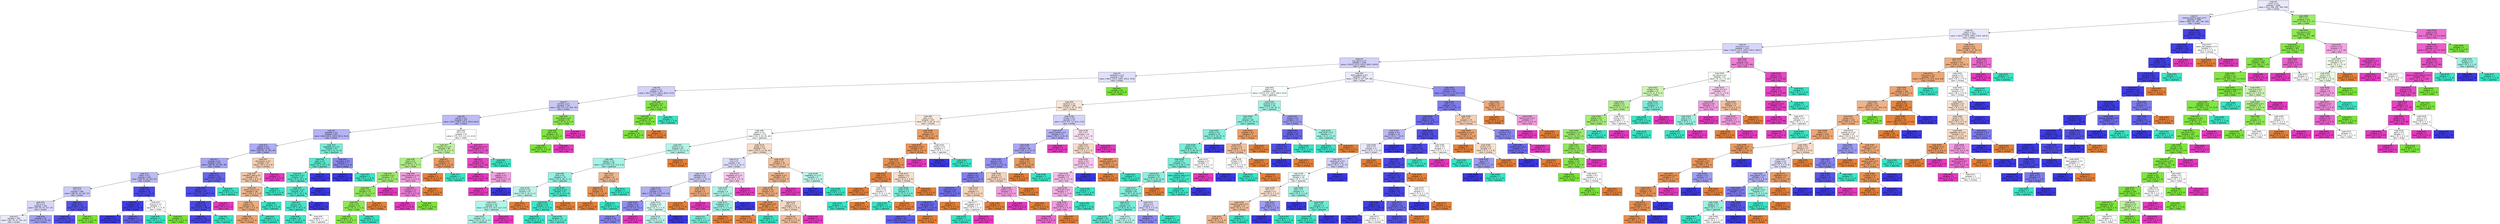 digraph Tree {
node [shape=box, style="filled", color="black", fontname="helvetica"] ;
edge [fontname="helvetica"] ;
0 [label=<node &#35;0<br/>cumin &le; 0.5<br/>samples = 2298<br/>value = [412, 568, 290, 769, 259]<br/>class = korean>, fillcolor="#e8e8fc"] ;
1 [label=<node &#35;1<br/>roasted_sesame_seed &le; 0.5<br/>samples = 1865<br/>value = [408, 225, 284, 766, 182]<br/>class = korean>, fillcolor="#cfcef9"] ;
0 -> 1 [labeldistance=2.5, labelangle=45, headlabel="True"] ;
2 [label=<node &#35;2<br/>starch &le; 0.5<br/>samples = 1627<br/>value = [403.0, 225.0, 280.0, 539.0, 180.0]<br/>class = korean>, fillcolor="#e9e9fc"] ;
1 -> 2 ;
3 [label=<node &#35;3<br/>lime_juice &le; 0.5<br/>samples = 1412<br/>value = [255.0, 223.0, 265.0, 500.0, 169.0]<br/>class = korean>, fillcolor="#d7d6fa"] ;
2 -> 3 ;
4 [label=<node &#35;4<br/>soy_sauce &le; 0.5<br/>samples = 1326<br/>value = [250.0, 212.0, 255.0, 500.0, 109.0]<br/>class = korean>, fillcolor="#d2d2f9"] ;
3 -> 4 ;
5 [label=<node &#35;5<br/>cardamom &le; 0.5<br/>samples = 787<br/>value = [94.0, 212.0, 108.0, 303.0, 70.0]<br/>class = korean>, fillcolor="#e0e0fb"] ;
4 -> 5 ;
6 [label=<node &#35;6<br/>yogurt &le; 0.5<br/>samples = 747<br/>value = [94.0, 172.0, 108.0, 303.0, 70.0]<br/>class = korean>, fillcolor="#d3d2f9"] ;
5 -> 6 ;
7 [label=<node &#35;7<br/>turmeric &le; 0.5<br/>samples = 710<br/>value = [93, 137, 107, 303, 70]<br/>class = korean>, fillcolor="#c7c6f7"] ;
6 -> 7 ;
8 [label=<node &#35;8<br/>cilantro &le; 0.5<br/>samples = 675<br/>value = [93.0, 106.0, 107.0, 303.0, 66.0]<br/>class = korean>, fillcolor="#bcbbf6"] ;
7 -> 8 ;
9 [label=<node &#35;9<br/>seaweed &le; 0.5<br/>samples = 620<br/>value = [86.0, 84.0, 104.0, 302.0, 44.0]<br/>class = korean>, fillcolor="#b4b3f5"] ;
8 -> 9 ;
10 [label=<node &#35;10<br/>pepper &le; 0.5<br/>samples = 578<br/>value = [86, 84, 72, 292, 44]<br/>class = korean>, fillcolor="#adacf4"] ;
9 -> 10 ;
11 [label=<node &#35;11<br/>soybean &le; 0.5<br/>samples = 544<br/>value = [68, 82, 64, 292, 38]<br/>class = korean>, fillcolor="#a6a5f3"] ;
10 -> 11 ;
12 [label=<node &#35;12<br/>radish &le; 0.5<br/>samples = 435<br/>value = [68, 82, 45, 203, 37]<br/>class = korean>, fillcolor="#bcbbf6"] ;
11 -> 12 ;
13 [label=<node &#35;13<br/>nut &le; 0.5<br/>samples = 396<br/>value = [68, 81, 43, 167, 37]<br/>class = korean>, fillcolor="#cac9f8"] ;
12 -> 13 ;
14 [label=<node &#35;14<br/>fish &le; 0.5<br/>samples = 362<br/>value = [65, 80, 43, 137, 37]<br/>class = korean>, fillcolor="#d8d7fa"] ;
13 -> 14 ;
15 [label=<node &#35;15<br/>samples = 305<br/>value = [62, 78, 41, 102, 22]<br/>class = korean>, fillcolor="#eaeafc"] ;
14 -> 15 ;
16 [label=<node &#35;16<br/>samples = 57<br/>value = [3, 2, 2, 35, 15]<br/>class = korean>, fillcolor="#a2a1f3"] ;
14 -> 16 ;
17 [label=<node &#35;17<br/>butter &le; 0.5<br/>samples = 34<br/>value = [3, 1, 0, 30, 0]<br/>class = korean>, fillcolor="#5553e8"] ;
13 -> 17 ;
18 [label=<node &#35;18<br/>samples = 33<br/>value = [3, 0, 0, 30, 0]<br/>class = korean>, fillcolor="#504de8"] ;
17 -> 18 ;
19 [label=<node &#35;19<br/>samples = 1<br/>value = [0, 1, 0, 0, 0]<br/>class = indian>, fillcolor="#7be539"] ;
17 -> 19 ;
20 [label=<node &#35;20<br/>tomato &le; 0.5<br/>samples = 39<br/>value = [0, 1, 2, 36, 0]<br/>class = korean>, fillcolor="#4c49e7"] ;
12 -> 20 ;
21 [label=<node &#35;21<br/>cucumber &le; 0.5<br/>samples = 37<br/>value = [0, 0, 1, 36, 0]<br/>class = korean>, fillcolor="#413ee6"] ;
20 -> 21 ;
22 [label=<node &#35;22<br/>samples = 31<br/>value = [0, 0, 0, 31, 0]<br/>class = korean>, fillcolor="#3c39e5"] ;
21 -> 22 ;
23 [label=<node &#35;23<br/>samples = 6<br/>value = [0, 0, 1, 5, 0]<br/>class = korean>, fillcolor="#6361ea"] ;
21 -> 23 ;
24 [label=<node &#35;24<br/>olive_oil &le; 0.5<br/>samples = 2<br/>value = [0, 1, 1, 0, 0]<br/>class = indian>, fillcolor="#ffffff"] ;
20 -> 24 ;
25 [label=<node &#35;25<br/>samples = 1<br/>value = [0, 0, 1, 0, 0]<br/>class = japanese>, fillcolor="#39e5c5"] ;
24 -> 25 ;
26 [label=<node &#35;26<br/>samples = 1<br/>value = [0, 1, 0, 0, 0]<br/>class = indian>, fillcolor="#7be539"] ;
24 -> 26 ;
27 [label=<node &#35;27<br/>barley &le; 0.5<br/>samples = 109<br/>value = [0, 0, 19, 89, 1]<br/>class = korean>, fillcolor="#6765eb"] ;
11 -> 27 ;
28 [label=<node &#35;28<br/>peanut &le; 0.5<br/>samples = 97<br/>value = [0.0, 0.0, 7.0, 89.0, 1.0]<br/>class = korean>, fillcolor="#4d4be7"] ;
27 -> 28 ;
29 [label=<node &#35;29<br/>lemon &le; 0.5<br/>samples = 96<br/>value = [0, 0, 7, 89, 0]<br/>class = korean>, fillcolor="#4b49e7"] ;
28 -> 29 ;
30 [label=<node &#35;30<br/>samples = 95<br/>value = [0, 0, 6, 89, 0]<br/>class = korean>, fillcolor="#4946e7"] ;
29 -> 30 ;
31 [label=<node &#35;31<br/>samples = 1<br/>value = [0, 0, 1, 0, 0]<br/>class = japanese>, fillcolor="#39e5c5"] ;
29 -> 31 ;
32 [label=<node &#35;32<br/>samples = 1<br/>value = [0, 0, 0, 0, 1]<br/>class = thai>, fillcolor="#e539c0"] ;
28 -> 32 ;
33 [label=<node &#35;33<br/>samples = 12<br/>value = [0, 0, 12, 0, 0]<br/>class = japanese>, fillcolor="#39e5c5"] ;
27 -> 33 ;
34 [label=<node &#35;34<br/>lemongrass &le; 0.5<br/>samples = 34<br/>value = [18, 2, 8, 0, 6]<br/>class = chinese>, fillcolor="#f5cfb3"] ;
10 -> 34 ;
35 [label=<node &#35;35<br/>mandarin_peel &le; 0.5<br/>samples = 31<br/>value = [18, 2, 8, 0, 3]<br/>class = chinese>, fillcolor="#f4c8a9"] ;
34 -> 35 ;
36 [label=<node &#35;36<br/>lemon_juice &le; 0.5<br/>samples = 28<br/>value = [18, 2, 5, 0, 3]<br/>class = chinese>, fillcolor="#f0b88f"] ;
35 -> 36 ;
37 [label=<node &#35;37<br/>bread &le; 0.5<br/>samples = 26<br/>value = [18, 2, 3, 0, 3]<br/>class = chinese>, fillcolor="#eead7e"] ;
36 -> 37 ;
38 [label=<node &#35;38<br/>samples = 24<br/>value = [18, 2, 1, 0, 3]<br/>class = chinese>, fillcolor="#eca572"] ;
37 -> 38 ;
39 [label=<node &#35;39<br/>samples = 2<br/>value = [0, 0, 2, 0, 0]<br/>class = japanese>, fillcolor="#39e5c5"] ;
37 -> 39 ;
40 [label=<node &#35;40<br/>samples = 2<br/>value = [0, 0, 2, 0, 0]<br/>class = japanese>, fillcolor="#39e5c5"] ;
36 -> 40 ;
41 [label=<node &#35;41<br/>samples = 3<br/>value = [0, 0, 3, 0, 0]<br/>class = japanese>, fillcolor="#39e5c5"] ;
35 -> 41 ;
42 [label=<node &#35;42<br/>samples = 3<br/>value = [0, 0, 0, 0, 3]<br/>class = thai>, fillcolor="#e539c0"] ;
34 -> 42 ;
43 [label=<node &#35;43<br/>vegetable_oil &le; 0.5<br/>samples = 42<br/>value = [0, 0, 32, 10, 0]<br/>class = japanese>, fillcolor="#77edd7"] ;
9 -> 43 ;
44 [label=<node &#35;44<br/>bean &le; 0.5<br/>samples = 35<br/>value = [0, 0, 30, 5, 0]<br/>class = japanese>, fillcolor="#5ae9cf"] ;
43 -> 44 ;
45 [label=<node &#35;45<br/>beef_broth &le; 0.5<br/>samples = 34<br/>value = [0, 0, 30, 4, 0]<br/>class = japanese>, fillcolor="#53e8cd"] ;
44 -> 45 ;
46 [label=<node &#35;46<br/>mushroom &le; 0.5<br/>samples = 33<br/>value = [0, 0, 30, 3, 0]<br/>class = japanese>, fillcolor="#4de8cb"] ;
45 -> 46 ;
47 [label=<node &#35;47<br/>carrot &le; 0.5<br/>samples = 32<br/>value = [0, 0, 30, 2, 0]<br/>class = japanese>, fillcolor="#46e7c9"] ;
46 -> 47 ;
48 [label=<node &#35;48<br/>samples = 30<br/>value = [0, 0, 29, 1, 0]<br/>class = japanese>, fillcolor="#40e6c7"] ;
47 -> 48 ;
49 [label=<node &#35;49<br/>samples = 2<br/>value = [0, 0, 1, 1, 0]<br/>class = japanese>, fillcolor="#ffffff"] ;
47 -> 49 ;
50 [label=<node &#35;50<br/>samples = 1<br/>value = [0, 0, 0, 1, 0]<br/>class = korean>, fillcolor="#3c39e5"] ;
46 -> 50 ;
51 [label=<node &#35;51<br/>samples = 1<br/>value = [0, 0, 0, 1, 0]<br/>class = korean>, fillcolor="#3c39e5"] ;
45 -> 51 ;
52 [label=<node &#35;52<br/>samples = 1<br/>value = [0, 0, 0, 1, 0]<br/>class = korean>, fillcolor="#3c39e5"] ;
44 -> 52 ;
53 [label=<node &#35;53<br/>cucumber &le; 0.5<br/>samples = 7<br/>value = [0, 0, 2, 5, 0]<br/>class = korean>, fillcolor="#8a88ef"] ;
43 -> 53 ;
54 [label=<node &#35;54<br/>samples = 5<br/>value = [0, 0, 0, 5, 0]<br/>class = korean>, fillcolor="#3c39e5"] ;
53 -> 54 ;
55 [label=<node &#35;55<br/>samples = 2<br/>value = [0, 0, 2, 0, 0]<br/>class = japanese>, fillcolor="#39e5c5"] ;
53 -> 55 ;
56 [label=<node &#35;56<br/>fish &le; 0.5<br/>samples = 55<br/>value = [7.0, 22.0, 3.0, 1.0, 22.0]<br/>class = indian>, fillcolor="#ffffff"] ;
8 -> 56 ;
57 [label=<node &#35;57<br/>sesame_oil &le; 0.5<br/>samples = 38<br/>value = [7, 22, 2, 0, 7]<br/>class = indian>, fillcolor="#bff29f"] ;
56 -> 57 ;
58 [label=<node &#35;58<br/>bean &le; 0.5<br/>samples = 32<br/>value = [2, 22, 1, 0, 7]<br/>class = indian>, fillcolor="#b0ef88"] ;
57 -> 58 ;
59 [label=<node &#35;59<br/>cucumber &le; 0.5<br/>samples = 27<br/>value = [1, 21, 1, 0, 4]<br/>class = indian>, fillcolor="#9dec6d"] ;
58 -> 59 ;
60 [label=<node &#35;60<br/>scallop &le; 0.5<br/>samples = 25<br/>value = [1, 21, 1, 0, 2]<br/>class = indian>, fillcolor="#92ea5b"] ;
59 -> 60 ;
61 [label=<node &#35;61<br/>chive &le; 0.5<br/>samples = 24<br/>value = [0, 21, 1, 0, 2]<br/>class = indian>, fillcolor="#8de954"] ;
60 -> 61 ;
62 [label=<node &#35;62<br/>samples = 23<br/>value = [0, 21, 0, 0, 2]<br/>class = indian>, fillcolor="#88e74c"] ;
61 -> 62 ;
63 [label=<node &#35;63<br/>samples = 1<br/>value = [0, 0, 1, 0, 0]<br/>class = japanese>, fillcolor="#39e5c5"] ;
61 -> 63 ;
64 [label=<node &#35;64<br/>samples = 1<br/>value = [1, 0, 0, 0, 0]<br/>class = chinese>, fillcolor="#e58139"] ;
60 -> 64 ;
65 [label=<node &#35;65<br/>samples = 2<br/>value = [0, 0, 0, 0, 2]<br/>class = thai>, fillcolor="#e539c0"] ;
59 -> 65 ;
66 [label=<node &#35;66<br/>cane_molasses &le; 0.5<br/>samples = 5<br/>value = [1, 1, 0, 0, 3]<br/>class = thai>, fillcolor="#f29ce0"] ;
58 -> 66 ;
67 [label=<node &#35;67<br/>mustard &le; 0.5<br/>samples = 4<br/>value = [0, 1, 0, 0, 3]<br/>class = thai>, fillcolor="#ee7bd5"] ;
66 -> 67 ;
68 [label=<node &#35;68<br/>samples = 3<br/>value = [0, 0, 0, 0, 3]<br/>class = thai>, fillcolor="#e539c0"] ;
67 -> 68 ;
69 [label=<node &#35;69<br/>samples = 1<br/>value = [0, 1, 0, 0, 0]<br/>class = indian>, fillcolor="#7be539"] ;
67 -> 69 ;
70 [label=<node &#35;70<br/>samples = 1<br/>value = [1, 0, 0, 0, 0]<br/>class = chinese>, fillcolor="#e58139"] ;
66 -> 70 ;
71 [label=<node &#35;71<br/>shallot &le; 0.5<br/>samples = 6<br/>value = [5, 0, 1, 0, 0]<br/>class = chinese>, fillcolor="#ea9a61"] ;
57 -> 71 ;
72 [label=<node &#35;72<br/>samples = 5<br/>value = [5, 0, 0, 0, 0]<br/>class = chinese>, fillcolor="#e58139"] ;
71 -> 72 ;
73 [label=<node &#35;73<br/>samples = 1<br/>value = [0, 0, 1, 0, 0]<br/>class = japanese>, fillcolor="#39e5c5"] ;
71 -> 73 ;
74 [label=<node &#35;74<br/>mandarin_peel &le; 0.5<br/>samples = 17<br/>value = [0, 0, 1, 1, 15]<br/>class = thai>, fillcolor="#e852c8"] ;
56 -> 74 ;
75 [label=<node &#35;75<br/>crab &le; 0.5<br/>samples = 16<br/>value = [0, 0, 0, 1, 15]<br/>class = thai>, fillcolor="#e746c4"] ;
74 -> 75 ;
76 [label=<node &#35;76<br/>samples = 13<br/>value = [0, 0, 0, 0, 13]<br/>class = thai>, fillcolor="#e539c0"] ;
75 -> 76 ;
77 [label=<node &#35;77<br/>pepper &le; 0.5<br/>samples = 3<br/>value = [0, 0, 0, 1, 2]<br/>class = thai>, fillcolor="#f29ce0"] ;
75 -> 77 ;
78 [label=<node &#35;78<br/>samples = 2<br/>value = [0, 0, 0, 0, 2]<br/>class = thai>, fillcolor="#e539c0"] ;
77 -> 78 ;
79 [label=<node &#35;79<br/>samples = 1<br/>value = [0, 0, 0, 1, 0]<br/>class = korean>, fillcolor="#3c39e5"] ;
77 -> 79 ;
80 [label=<node &#35;80<br/>samples = 1<br/>value = [0, 0, 1, 0, 0]<br/>class = japanese>, fillcolor="#39e5c5"] ;
74 -> 80 ;
81 [label=<node &#35;81<br/>lemongrass &le; 0.5<br/>samples = 35<br/>value = [0, 31, 0, 0, 4]<br/>class = indian>, fillcolor="#8ce853"] ;
7 -> 81 ;
82 [label=<node &#35;82<br/>basil &le; 0.5<br/>samples = 32<br/>value = [0, 31, 0, 0, 1]<br/>class = indian>, fillcolor="#7fe63f"] ;
81 -> 82 ;
83 [label=<node &#35;83<br/>samples = 31<br/>value = [0, 31, 0, 0, 0]<br/>class = indian>, fillcolor="#7be539"] ;
82 -> 83 ;
84 [label=<node &#35;84<br/>samples = 1<br/>value = [0, 0, 0, 0, 1]<br/>class = thai>, fillcolor="#e539c0"] ;
82 -> 84 ;
85 [label=<node &#35;85<br/>samples = 3<br/>value = [0, 0, 0, 0, 3]<br/>class = thai>, fillcolor="#e539c0"] ;
81 -> 85 ;
86 [label=<node &#35;86<br/>green_tea &le; 0.5<br/>samples = 37<br/>value = [1, 35, 1, 0, 0]<br/>class = indian>, fillcolor="#82e644"] ;
6 -> 86 ;
87 [label=<node &#35;87<br/>sesame_seed &le; 0.5<br/>samples = 36<br/>value = [1, 35, 0, 0, 0]<br/>class = indian>, fillcolor="#7fe63f"] ;
86 -> 87 ;
88 [label=<node &#35;88<br/>samples = 35<br/>value = [0, 35, 0, 0, 0]<br/>class = indian>, fillcolor="#7be539"] ;
87 -> 88 ;
89 [label=<node &#35;89<br/>samples = 1<br/>value = [1, 0, 0, 0, 0]<br/>class = chinese>, fillcolor="#e58139"] ;
87 -> 89 ;
90 [label=<node &#35;90<br/>samples = 1<br/>value = [0, 0, 1, 0, 0]<br/>class = japanese>, fillcolor="#39e5c5"] ;
86 -> 90 ;
91 [label=<node &#35;91<br/>samples = 40<br/>value = [0, 40, 0, 0, 0]<br/>class = indian>, fillcolor="#7be539"] ;
5 -> 91 ;
92 [label=<node &#35;92<br/>black_pepper &le; 0.5<br/>samples = 539<br/>value = [156, 0, 147, 197, 39]<br/>class = korean>, fillcolor="#eaeafc"] ;
4 -> 92 ;
93 [label=<node &#35;93<br/>sake &le; 0.5<br/>samples = 396<br/>value = [125.0, 0.0, 136.0, 100.0, 35.0]<br/>class = japanese>, fillcolor="#f7fefd"] ;
92 -> 93 ;
94 [label=<node &#35;94<br/>cayenne &le; 0.5<br/>samples = 300<br/>value = [118, 0, 76, 72, 34]<br/>class = chinese>, fillcolor="#fae7da"] ;
93 -> 94 ;
95 [label=<node &#35;95<br/>pork &le; 0.5<br/>samples = 207<br/>value = [91, 0, 69, 30, 17]<br/>class = chinese>, fillcolor="#fbebdf"] ;
94 -> 95 ;
96 [label=<node &#35;96<br/>garlic &le; 0.5<br/>samples = 170<br/>value = [61, 0, 64, 29, 16]<br/>class = japanese>, fillcolor="#fafefd"] ;
95 -> 96 ;
97 [label=<node &#35;97<br/>cilantro &le; 0.5<br/>samples = 91<br/>value = [27, 0, 51, 11, 2]<br/>class = japanese>, fillcolor="#b5f5e9"] ;
96 -> 97 ;
98 [label=<node &#35;98<br/>pepper &le; 0.5<br/>samples = 86<br/>value = [22.0, 0.0, 51.0, 11.0, 2.0]<br/>class = japanese>, fillcolor="#a5f3e5"] ;
97 -> 98 ;
99 [label=<node &#35;99<br/>wine &le; 0.5<br/>samples = 76<br/>value = [15, 0, 48, 11, 2]<br/>class = japanese>, fillcolor="#94f1e0"] ;
98 -> 99 ;
100 [label=<node &#35;100<br/>broccoli &le; 0.5<br/>samples = 52<br/>value = [13, 0, 26, 11, 2]<br/>class = japanese>, fillcolor="#bdf6ec"] ;
99 -> 100 ;
101 [label=<node &#35;101<br/>coconut &le; 0.5<br/>samples = 49<br/>value = [10.0, 0.0, 26.0, 11.0, 2.0]<br/>class = japanese>, fillcolor="#b1f5e8"] ;
100 -> 101 ;
102 [label=<node &#35;102<br/>samples = 47<br/>value = [10, 0, 26, 11, 0]<br/>class = japanese>, fillcolor="#acf4e7"] ;
101 -> 102 ;
103 [label=<node &#35;103<br/>samples = 2<br/>value = [0, 0, 0, 0, 2]<br/>class = thai>, fillcolor="#e539c0"] ;
101 -> 103 ;
104 [label=<node &#35;104<br/>samples = 3<br/>value = [3, 0, 0, 0, 0]<br/>class = chinese>, fillcolor="#e58139"] ;
100 -> 104 ;
105 [label=<node &#35;105<br/>star_anise &le; 0.5<br/>samples = 24<br/>value = [2, 0, 22, 0, 0]<br/>class = japanese>, fillcolor="#4be7ca"] ;
99 -> 105 ;
106 [label=<node &#35;106<br/>scallion &le; 0.5<br/>samples = 23<br/>value = [1, 0, 22, 0, 0]<br/>class = japanese>, fillcolor="#42e6c8"] ;
105 -> 106 ;
107 [label=<node &#35;107<br/>samples = 17<br/>value = [0, 0, 17, 0, 0]<br/>class = japanese>, fillcolor="#39e5c5"] ;
106 -> 107 ;
108 [label=<node &#35;108<br/>samples = 6<br/>value = [1, 0, 5, 0, 0]<br/>class = japanese>, fillcolor="#61ead1"] ;
106 -> 108 ;
109 [label=<node &#35;109<br/>samples = 1<br/>value = [1, 0, 0, 0, 0]<br/>class = chinese>, fillcolor="#e58139"] ;
105 -> 109 ;
110 [label=<node &#35;110<br/>egg &le; 0.5<br/>samples = 10<br/>value = [7, 0, 3, 0, 0]<br/>class = chinese>, fillcolor="#f0b78e"] ;
98 -> 110 ;
111 [label=<node &#35;111<br/>butter &le; 0.5<br/>samples = 8<br/>value = [7, 0, 1, 0, 0]<br/>class = chinese>, fillcolor="#e99355"] ;
110 -> 111 ;
112 [label=<node &#35;112<br/>samples = 7<br/>value = [7, 0, 0, 0, 0]<br/>class = chinese>, fillcolor="#e58139"] ;
111 -> 112 ;
113 [label=<node &#35;113<br/>samples = 1<br/>value = [0, 0, 1, 0, 0]<br/>class = japanese>, fillcolor="#39e5c5"] ;
111 -> 113 ;
114 [label=<node &#35;114<br/>samples = 2<br/>value = [0, 0, 2, 0, 0]<br/>class = japanese>, fillcolor="#39e5c5"] ;
110 -> 114 ;
115 [label=<node &#35;115<br/>samples = 5<br/>value = [5, 0, 0, 0, 0]<br/>class = chinese>, fillcolor="#e58139"] ;
97 -> 115 ;
116 [label=<node &#35;116<br/>ginger &le; 0.5<br/>samples = 79<br/>value = [34, 0, 13, 18, 14]<br/>class = chinese>, fillcolor="#f8decb"] ;
96 -> 116 ;
117 [label=<node &#35;117<br/>rice &le; 0.5<br/>samples = 40<br/>value = [11, 0, 6, 16, 7]<br/>class = korean>, fillcolor="#ddddfb"] ;
116 -> 117 ;
118 [label=<node &#35;118<br/>cabbage &le; 0.5<br/>samples = 30<br/>value = [10, 0, 3, 15, 2]<br/>class = korean>, fillcolor="#cecef8"] ;
117 -> 118 ;
119 [label=<node &#35;119<br/>scallion &le; 0.5<br/>samples = 26<br/>value = [7.0, 0.0, 3.0, 15.0, 1.0]<br/>class = korean>, fillcolor="#adacf4"] ;
118 -> 119 ;
120 [label=<node &#35;120<br/>honey &le; 0.5<br/>samples = 19<br/>value = [5, 0, 0, 13, 1]<br/>class = korean>, fillcolor="#908ef0"] ;
119 -> 120 ;
121 [label=<node &#35;121<br/>samples = 18<br/>value = [5, 0, 0, 13, 0]<br/>class = korean>, fillcolor="#8785ef"] ;
120 -> 121 ;
122 [label=<node &#35;122<br/>samples = 1<br/>value = [0, 0, 0, 0, 1]<br/>class = thai>, fillcolor="#e539c0"] ;
120 -> 122 ;
123 [label=<node &#35;123<br/>shiitake &le; 0.5<br/>samples = 7<br/>value = [2, 0, 3, 2, 0]<br/>class = japanese>, fillcolor="#d7faf3"] ;
119 -> 123 ;
124 [label=<node &#35;124<br/>samples = 5<br/>value = [2, 0, 3, 0, 0]<br/>class = japanese>, fillcolor="#bdf6ec"] ;
123 -> 124 ;
125 [label=<node &#35;125<br/>samples = 2<br/>value = [0, 0, 0, 2, 0]<br/>class = korean>, fillcolor="#3c39e5"] ;
123 -> 125 ;
126 [label=<node &#35;126<br/>onion &le; 0.5<br/>samples = 4<br/>value = [3, 0, 0, 0, 1]<br/>class = chinese>, fillcolor="#eeab7b"] ;
118 -> 126 ;
127 [label=<node &#35;127<br/>samples = 3<br/>value = [3, 0, 0, 0, 0]<br/>class = chinese>, fillcolor="#e58139"] ;
126 -> 127 ;
128 [label=<node &#35;128<br/>samples = 1<br/>value = [0, 0, 0, 0, 1]<br/>class = thai>, fillcolor="#e539c0"] ;
126 -> 128 ;
129 [label=<node &#35;129<br/>vegetable_oil &le; 0.5<br/>samples = 10<br/>value = [1, 0, 3, 1, 5]<br/>class = thai>, fillcolor="#f8c6ed"] ;
117 -> 129 ;
130 [label=<node &#35;130<br/>nut &le; 0.5<br/>samples = 6<br/>value = [1, 0, 3, 1, 1]<br/>class = japanese>, fillcolor="#b0f5e8"] ;
129 -> 130 ;
131 [label=<node &#35;131<br/>pineapple &le; 0.5<br/>samples = 5<br/>value = [1, 0, 3, 0, 1]<br/>class = japanese>, fillcolor="#9cf2e2"] ;
130 -> 131 ;
132 [label=<node &#35;132<br/>samples = 4<br/>value = [0, 0, 3, 0, 1]<br/>class = japanese>, fillcolor="#7beed8"] ;
131 -> 132 ;
133 [label=<node &#35;133<br/>samples = 1<br/>value = [1, 0, 0, 0, 0]<br/>class = chinese>, fillcolor="#e58139"] ;
131 -> 133 ;
134 [label=<node &#35;134<br/>samples = 1<br/>value = [0, 0, 0, 1, 0]<br/>class = korean>, fillcolor="#3c39e5"] ;
130 -> 134 ;
135 [label=<node &#35;135<br/>samples = 4<br/>value = [0, 0, 0, 0, 4]<br/>class = thai>, fillcolor="#e539c0"] ;
129 -> 135 ;
136 [label=<node &#35;136<br/>beef &le; 0.5<br/>samples = 39<br/>value = [23, 0, 7, 2, 7]<br/>class = chinese>, fillcolor="#f2c09c"] ;
116 -> 136 ;
137 [label=<node &#35;137<br/>thai_pepper &le; 0.5<br/>samples = 34<br/>value = [23, 0, 4, 0, 7]<br/>class = chinese>, fillcolor="#f0b48a"] ;
136 -> 137 ;
138 [label=<node &#35;138<br/>chicken &le; 0.5<br/>samples = 32<br/>value = [23, 0, 4, 0, 5]<br/>class = chinese>, fillcolor="#eeab7b"] ;
137 -> 138 ;
139 [label=<node &#35;139<br/>sesame_seed &le; 0.5<br/>samples = 17<br/>value = [15, 0, 2, 0, 0]<br/>class = chinese>, fillcolor="#e89253"] ;
138 -> 139 ;
140 [label=<node &#35;140<br/>samples = 16<br/>value = [15, 0, 1, 0, 0]<br/>class = chinese>, fillcolor="#e78946"] ;
139 -> 140 ;
141 [label=<node &#35;141<br/>samples = 1<br/>value = [0, 0, 1, 0, 0]<br/>class = japanese>, fillcolor="#39e5c5"] ;
139 -> 141 ;
142 [label=<node &#35;142<br/>fish &le; 0.5<br/>samples = 15<br/>value = [8, 0, 2, 0, 5]<br/>class = chinese>, fillcolor="#f7d9c4"] ;
138 -> 142 ;
143 [label=<node &#35;143<br/>samples = 13<br/>value = [8, 0, 2, 0, 3]<br/>class = chinese>, fillcolor="#f2c09c"] ;
142 -> 143 ;
144 [label=<node &#35;144<br/>samples = 2<br/>value = [0, 0, 0, 0, 2]<br/>class = thai>, fillcolor="#e539c0"] ;
142 -> 144 ;
145 [label=<node &#35;145<br/>samples = 2<br/>value = [0, 0, 0, 0, 2]<br/>class = thai>, fillcolor="#e539c0"] ;
137 -> 145 ;
146 [label=<node &#35;146<br/>vegetable_oil &le; 0.5<br/>samples = 5<br/>value = [0, 0, 3, 2, 0]<br/>class = japanese>, fillcolor="#bdf6ec"] ;
136 -> 146 ;
147 [label=<node &#35;147<br/>samples = 2<br/>value = [0, 0, 0, 2, 0]<br/>class = korean>, fillcolor="#3c39e5"] ;
146 -> 147 ;
148 [label=<node &#35;148<br/>samples = 3<br/>value = [0, 0, 3, 0, 0]<br/>class = japanese>, fillcolor="#39e5c5"] ;
146 -> 148 ;
149 [label=<node &#35;149<br/>nira &le; 0.5<br/>samples = 37<br/>value = [30, 0, 5, 1, 1]<br/>class = chinese>, fillcolor="#eb9d64"] ;
95 -> 149 ;
150 [label=<node &#35;150<br/>lemongrass &le; 0.5<br/>samples = 35<br/>value = [30, 0, 4, 0, 1]<br/>class = chinese>, fillcolor="#e99559"] ;
149 -> 150 ;
151 [label=<node &#35;151<br/>rice &le; 0.5<br/>samples = 34<br/>value = [30, 0, 4, 0, 0]<br/>class = chinese>, fillcolor="#e89253"] ;
150 -> 151 ;
152 [label=<node &#35;152<br/>cider &le; 0.5<br/>samples = 27<br/>value = [26, 0, 1, 0, 0]<br/>class = chinese>, fillcolor="#e68641"] ;
151 -> 152 ;
153 [label=<node &#35;153<br/>samples = 25<br/>value = [25, 0, 0, 0, 0]<br/>class = chinese>, fillcolor="#e58139"] ;
152 -> 153 ;
154 [label=<node &#35;154<br/>sherry &le; 0.5<br/>samples = 2<br/>value = [1, 0, 1, 0, 0]<br/>class = chinese>, fillcolor="#ffffff"] ;
152 -> 154 ;
155 [label=<node &#35;155<br/>samples = 1<br/>value = [0, 0, 1, 0, 0]<br/>class = japanese>, fillcolor="#39e5c5"] ;
154 -> 155 ;
156 [label=<node &#35;156<br/>samples = 1<br/>value = [1, 0, 0, 0, 0]<br/>class = chinese>, fillcolor="#e58139"] ;
154 -> 156 ;
157 [label=<node &#35;157<br/>pepper &le; 0.5<br/>samples = 7<br/>value = [4, 0, 3, 0, 0]<br/>class = chinese>, fillcolor="#f8e0ce"] ;
151 -> 157 ;
158 [label=<node &#35;158<br/>bacon &le; 0.5<br/>samples = 4<br/>value = [1, 0, 3, 0, 0]<br/>class = japanese>, fillcolor="#7beed8"] ;
157 -> 158 ;
159 [label=<node &#35;159<br/>samples = 3<br/>value = [0, 0, 3, 0, 0]<br/>class = japanese>, fillcolor="#39e5c5"] ;
158 -> 159 ;
160 [label=<node &#35;160<br/>samples = 1<br/>value = [1, 0, 0, 0, 0]<br/>class = chinese>, fillcolor="#e58139"] ;
158 -> 160 ;
161 [label=<node &#35;161<br/>samples = 3<br/>value = [3, 0, 0, 0, 0]<br/>class = chinese>, fillcolor="#e58139"] ;
157 -> 161 ;
162 [label=<node &#35;162<br/>samples = 1<br/>value = [0, 0, 0, 0, 1]<br/>class = thai>, fillcolor="#e539c0"] ;
150 -> 162 ;
163 [label=<node &#35;163<br/>chicken &le; 0.5<br/>samples = 2<br/>value = [0, 0, 1, 1, 0]<br/>class = japanese>, fillcolor="#ffffff"] ;
149 -> 163 ;
164 [label=<node &#35;164<br/>samples = 1<br/>value = [0, 0, 0, 1, 0]<br/>class = korean>, fillcolor="#3c39e5"] ;
163 -> 164 ;
165 [label=<node &#35;165<br/>samples = 1<br/>value = [0, 0, 1, 0, 0]<br/>class = japanese>, fillcolor="#39e5c5"] ;
163 -> 165 ;
166 [label=<node &#35;166<br/>chicken &le; 0.5<br/>samples = 93<br/>value = [27.0, 0.0, 7.0, 42.0, 17.0]<br/>class = korean>, fillcolor="#d3d2f9"] ;
94 -> 166 ;
167 [label=<node &#35;167<br/>peanut_butter &le; 0.5<br/>samples = 73<br/>value = [20, 0, 4, 41, 8]<br/>class = korean>, fillcolor="#b2b1f5"] ;
166 -> 167 ;
168 [label=<node &#35;168<br/>wine &le; 0.5<br/>samples = 68<br/>value = [20, 0, 4, 41, 3]<br/>class = korean>, fillcolor="#aaa8f4"] ;
167 -> 168 ;
169 [label=<node &#35;169<br/>peanut &le; 0.5<br/>samples = 62<br/>value = [15, 0, 3, 41, 3]<br/>class = korean>, fillcolor="#9391f1"] ;
168 -> 169 ;
170 [label=<node &#35;170<br/>cilantro &le; 0.5<br/>samples = 57<br/>value = [12, 0, 3, 41, 1]<br/>class = korean>, fillcolor="#817fee"] ;
169 -> 170 ;
171 [label=<node &#35;171<br/>celery_oil &le; 0.5<br/>samples = 53<br/>value = [10, 0, 2, 41, 0]<br/>class = korean>, fillcolor="#7270ec"] ;
170 -> 171 ;
172 [label=<node &#35;172<br/>star_anise &le; 0.5<br/>samples = 51<br/>value = [8, 0, 2, 41, 0]<br/>class = korean>, fillcolor="#6967eb"] ;
171 -> 172 ;
173 [label=<node &#35;173<br/>samples = 49<br/>value = [6.0, 0.0, 2.0, 41.0, 0.0]<br/>class = korean>, fillcolor="#605eea"] ;
172 -> 173 ;
174 [label=<node &#35;174<br/>samples = 2<br/>value = [2, 0, 0, 0, 0]<br/>class = chinese>, fillcolor="#e58139"] ;
172 -> 174 ;
175 [label=<node &#35;175<br/>samples = 2<br/>value = [2, 0, 0, 0, 0]<br/>class = chinese>, fillcolor="#e58139"] ;
171 -> 175 ;
176 [label=<node &#35;176<br/>rice &le; 0.5<br/>samples = 4<br/>value = [2, 0, 1, 0, 1]<br/>class = chinese>, fillcolor="#f6d5bd"] ;
170 -> 176 ;
177 [label=<node &#35;177<br/>bell_pepper &le; 0.5<br/>samples = 2<br/>value = [0, 0, 1, 0, 1]<br/>class = japanese>, fillcolor="#ffffff"] ;
176 -> 177 ;
178 [label=<node &#35;178<br/>samples = 1<br/>value = [0, 0, 1, 0, 0]<br/>class = japanese>, fillcolor="#39e5c5"] ;
177 -> 178 ;
179 [label=<node &#35;179<br/>samples = 1<br/>value = [0, 0, 0, 0, 1]<br/>class = thai>, fillcolor="#e539c0"] ;
177 -> 179 ;
180 [label=<node &#35;180<br/>samples = 2<br/>value = [2, 0, 0, 0, 0]<br/>class = chinese>, fillcolor="#e58139"] ;
176 -> 180 ;
181 [label=<node &#35;181<br/>pork &le; 0.5<br/>samples = 5<br/>value = [3, 0, 0, 0, 2]<br/>class = chinese>, fillcolor="#f6d5bd"] ;
169 -> 181 ;
182 [label=<node &#35;182<br/>cilantro &le; 0.5<br/>samples = 3<br/>value = [1, 0, 0, 0, 2]<br/>class = thai>, fillcolor="#f29ce0"] ;
181 -> 182 ;
183 [label=<node &#35;183<br/>samples = 2<br/>value = [0, 0, 0, 0, 2]<br/>class = thai>, fillcolor="#e539c0"] ;
182 -> 183 ;
184 [label=<node &#35;184<br/>samples = 1<br/>value = [1, 0, 0, 0, 0]<br/>class = chinese>, fillcolor="#e58139"] ;
182 -> 184 ;
185 [label=<node &#35;185<br/>samples = 2<br/>value = [2, 0, 0, 0, 0]<br/>class = chinese>, fillcolor="#e58139"] ;
181 -> 185 ;
186 [label=<node &#35;186<br/>carrot &le; 0.5<br/>samples = 6<br/>value = [5, 0, 1, 0, 0]<br/>class = chinese>, fillcolor="#ea9a61"] ;
168 -> 186 ;
187 [label=<node &#35;187<br/>samples = 5<br/>value = [5, 0, 0, 0, 0]<br/>class = chinese>, fillcolor="#e58139"] ;
186 -> 187 ;
188 [label=<node &#35;188<br/>samples = 1<br/>value = [0, 0, 1, 0, 0]<br/>class = japanese>, fillcolor="#39e5c5"] ;
186 -> 188 ;
189 [label=<node &#35;189<br/>samples = 5<br/>value = [0, 0, 0, 0, 5]<br/>class = thai>, fillcolor="#e539c0"] ;
167 -> 189 ;
190 [label=<node &#35;190<br/>fish &le; 0.5<br/>samples = 20<br/>value = [7, 0, 3, 1, 9]<br/>class = thai>, fillcolor="#fbe1f5"] ;
166 -> 190 ;
191 [label=<node &#35;191<br/>scallion &le; 0.5<br/>samples = 15<br/>value = [7, 0, 3, 1, 4]<br/>class = chinese>, fillcolor="#f8ddc9"] ;
190 -> 191 ;
192 [label=<node &#35;192<br/>lemon &le; 0.5<br/>samples = 9<br/>value = [2, 0, 2, 1, 4]<br/>class = thai>, fillcolor="#f8c6ed"] ;
191 -> 192 ;
193 [label=<node &#35;193<br/>cabbage &le; 0.5<br/>samples = 8<br/>value = [2, 0, 2, 0, 4]<br/>class = thai>, fillcolor="#f6bdea"] ;
192 -> 193 ;
194 [label=<node &#35;194<br/>beef_broth &le; 0.5<br/>samples = 7<br/>value = [2, 0, 1, 0, 4]<br/>class = thai>, fillcolor="#f5b0e6"] ;
193 -> 194 ;
195 [label=<node &#35;195<br/>cilantro &le; 0.5<br/>samples = 6<br/>value = [2, 0, 0, 0, 4]<br/>class = thai>, fillcolor="#f29ce0"] ;
194 -> 195 ;
196 [label=<node &#35;196<br/>samples = 5<br/>value = [1, 0, 0, 0, 4]<br/>class = thai>, fillcolor="#ec6ad0"] ;
195 -> 196 ;
197 [label=<node &#35;197<br/>samples = 1<br/>value = [1, 0, 0, 0, 0]<br/>class = chinese>, fillcolor="#e58139"] ;
195 -> 197 ;
198 [label=<node &#35;198<br/>samples = 1<br/>value = [0, 0, 1, 0, 0]<br/>class = japanese>, fillcolor="#39e5c5"] ;
194 -> 198 ;
199 [label=<node &#35;199<br/>samples = 1<br/>value = [0, 0, 1, 0, 0]<br/>class = japanese>, fillcolor="#39e5c5"] ;
193 -> 199 ;
200 [label=<node &#35;200<br/>samples = 1<br/>value = [0, 0, 0, 1, 0]<br/>class = korean>, fillcolor="#3c39e5"] ;
192 -> 200 ;
201 [label=<node &#35;201<br/>sesame_seed &le; 0.5<br/>samples = 6<br/>value = [5, 0, 1, 0, 0]<br/>class = chinese>, fillcolor="#ea9a61"] ;
191 -> 201 ;
202 [label=<node &#35;202<br/>samples = 5<br/>value = [5, 0, 0, 0, 0]<br/>class = chinese>, fillcolor="#e58139"] ;
201 -> 202 ;
203 [label=<node &#35;203<br/>samples = 1<br/>value = [0, 0, 1, 0, 0]<br/>class = japanese>, fillcolor="#39e5c5"] ;
201 -> 203 ;
204 [label=<node &#35;204<br/>samples = 5<br/>value = [0, 0, 0, 0, 5]<br/>class = thai>, fillcolor="#e539c0"] ;
190 -> 204 ;
205 [label=<node &#35;205<br/>cayenne &le; 0.5<br/>samples = 96<br/>value = [7, 0, 60, 28, 1]<br/>class = japanese>, fillcolor="#a2f3e4"] ;
93 -> 205 ;
206 [label=<node &#35;206<br/>pork &le; 0.5<br/>samples = 83<br/>value = [5, 0, 57, 20, 1]<br/>class = japanese>, fillcolor="#8bf0dd"] ;
205 -> 206 ;
207 [label=<node &#35;207<br/>lemon &le; 0.5<br/>samples = 78<br/>value = [1, 0, 56, 20, 1]<br/>class = japanese>, fillcolor="#84efdb"] ;
206 -> 207 ;
208 [label=<node &#35;208<br/>peanut &le; 0.5<br/>samples = 76<br/>value = [1, 0, 56, 18, 1]<br/>class = japanese>, fillcolor="#7deed9"] ;
207 -> 208 ;
209 [label=<node &#35;209<br/>rice &le; 0.5<br/>samples = 74<br/>value = [1, 0, 56, 17, 0]<br/>class = japanese>, fillcolor="#78edd7"] ;
208 -> 209 ;
210 [label=<node &#35;210<br/>broccoli &le; 0.5<br/>samples = 57<br/>value = [1, 0, 40, 16, 0]<br/>class = japanese>, fillcolor="#8bf0dd"] ;
209 -> 210 ;
211 [label=<node &#35;211<br/>soybean &le; 0.5<br/>samples = 56<br/>value = [0, 0, 40, 16, 0]<br/>class = japanese>, fillcolor="#88efdc"] ;
210 -> 211 ;
212 [label=<node &#35;212<br/>fish &le; 0.5<br/>samples = 47<br/>value = [0, 0, 36, 11, 0]<br/>class = japanese>, fillcolor="#76edd7"] ;
211 -> 212 ;
213 [label=<node &#35;213<br/>samples = 32<br/>value = [0, 0, 27, 5, 0]<br/>class = japanese>, fillcolor="#5eead0"] ;
212 -> 213 ;
214 [label=<node &#35;214<br/>samples = 15<br/>value = [0, 0, 9, 6, 0]<br/>class = japanese>, fillcolor="#bdf6ec"] ;
212 -> 214 ;
215 [label=<node &#35;215<br/>wine &le; 0.5<br/>samples = 9<br/>value = [0, 0, 4, 5, 0]<br/>class = korean>, fillcolor="#d8d7fa"] ;
211 -> 215 ;
216 [label=<node &#35;216<br/>samples = 7<br/>value = [0, 0, 2, 5, 0]<br/>class = korean>, fillcolor="#8a88ef"] ;
215 -> 216 ;
217 [label=<node &#35;217<br/>samples = 2<br/>value = [0, 0, 2, 0, 0]<br/>class = japanese>, fillcolor="#39e5c5"] ;
215 -> 217 ;
218 [label=<node &#35;218<br/>samples = 1<br/>value = [1, 0, 0, 0, 0]<br/>class = chinese>, fillcolor="#e58139"] ;
210 -> 218 ;
219 [label=<node &#35;219<br/>black_sesame_seed &le; 0.5<br/>samples = 17<br/>value = [0, 0, 16, 1, 0]<br/>class = japanese>, fillcolor="#45e7c9"] ;
209 -> 219 ;
220 [label=<node &#35;220<br/>samples = 16<br/>value = [0, 0, 16, 0, 0]<br/>class = japanese>, fillcolor="#39e5c5"] ;
219 -> 220 ;
221 [label=<node &#35;221<br/>samples = 1<br/>value = [0, 0, 0, 1, 0]<br/>class = korean>, fillcolor="#3c39e5"] ;
219 -> 221 ;
222 [label=<node &#35;222<br/>cabbage &le; 0.5<br/>samples = 2<br/>value = [0, 0, 0, 1, 1]<br/>class = korean>, fillcolor="#ffffff"] ;
208 -> 222 ;
223 [label=<node &#35;223<br/>samples = 1<br/>value = [0, 0, 0, 0, 1]<br/>class = thai>, fillcolor="#e539c0"] ;
222 -> 223 ;
224 [label=<node &#35;224<br/>samples = 1<br/>value = [0, 0, 0, 1, 0]<br/>class = korean>, fillcolor="#3c39e5"] ;
222 -> 224 ;
225 [label=<node &#35;225<br/>samples = 2<br/>value = [0, 0, 0, 2, 0]<br/>class = korean>, fillcolor="#3c39e5"] ;
207 -> 225 ;
226 [label=<node &#35;226<br/>soybean &le; 0.5<br/>samples = 5<br/>value = [4, 0, 1, 0, 0]<br/>class = chinese>, fillcolor="#eca06a"] ;
206 -> 226 ;
227 [label=<node &#35;227<br/>shrimp &le; 0.5<br/>samples = 3<br/>value = [2, 0, 1, 0, 0]<br/>class = chinese>, fillcolor="#f2c09c"] ;
226 -> 227 ;
228 [label=<node &#35;228<br/>shiitake &le; 0.5<br/>samples = 2<br/>value = [1, 0, 1, 0, 0]<br/>class = chinese>, fillcolor="#ffffff"] ;
227 -> 228 ;
229 [label=<node &#35;229<br/>samples = 1<br/>value = [0, 0, 1, 0, 0]<br/>class = japanese>, fillcolor="#39e5c5"] ;
228 -> 229 ;
230 [label=<node &#35;230<br/>samples = 1<br/>value = [1, 0, 0, 0, 0]<br/>class = chinese>, fillcolor="#e58139"] ;
228 -> 230 ;
231 [label=<node &#35;231<br/>samples = 1<br/>value = [1, 0, 0, 0, 0]<br/>class = chinese>, fillcolor="#e58139"] ;
227 -> 231 ;
232 [label=<node &#35;232<br/>samples = 2<br/>value = [2, 0, 0, 0, 0]<br/>class = chinese>, fillcolor="#e58139"] ;
226 -> 232 ;
233 [label=<node &#35;233<br/>vinegar &le; 0.5<br/>samples = 13<br/>value = [2, 0, 3, 8, 0]<br/>class = korean>, fillcolor="#9d9cf2"] ;
205 -> 233 ;
234 [label=<node &#35;234<br/>scallop &le; 0.5<br/>samples = 10<br/>value = [1, 0, 1, 8, 0]<br/>class = korean>, fillcolor="#6765eb"] ;
233 -> 234 ;
235 [label=<node &#35;235<br/>mussel &le; 0.5<br/>samples = 9<br/>value = [1, 0, 0, 8, 0]<br/>class = korean>, fillcolor="#5452e8"] ;
234 -> 235 ;
236 [label=<node &#35;236<br/>samples = 8<br/>value = [0, 0, 0, 8, 0]<br/>class = korean>, fillcolor="#3c39e5"] ;
235 -> 236 ;
237 [label=<node &#35;237<br/>samples = 1<br/>value = [1, 0, 0, 0, 0]<br/>class = chinese>, fillcolor="#e58139"] ;
235 -> 237 ;
238 [label=<node &#35;238<br/>samples = 1<br/>value = [0, 0, 1, 0, 0]<br/>class = japanese>, fillcolor="#39e5c5"] ;
234 -> 238 ;
239 [label=<node &#35;239<br/>beef_broth &le; 0.5<br/>samples = 3<br/>value = [1, 0, 2, 0, 0]<br/>class = japanese>, fillcolor="#9cf2e2"] ;
233 -> 239 ;
240 [label=<node &#35;240<br/>samples = 2<br/>value = [0, 0, 2, 0, 0]<br/>class = japanese>, fillcolor="#39e5c5"] ;
239 -> 240 ;
241 [label=<node &#35;241<br/>samples = 1<br/>value = [1, 0, 0, 0, 0]<br/>class = chinese>, fillcolor="#e58139"] ;
239 -> 241 ;
242 [label=<node &#35;242<br/>cilantro &le; 0.5<br/>samples = 143<br/>value = [31.0, 0.0, 11.0, 97.0, 4.0]<br/>class = korean>, fillcolor="#8c8af0"] ;
92 -> 242 ;
243 [label=<node &#35;243<br/>pork &le; 0.5<br/>samples = 135<br/>value = [25, 0, 11, 97, 2]<br/>class = korean>, fillcolor="#7f7dee"] ;
242 -> 243 ;
244 [label=<node &#35;244<br/>garlic &le; 0.5<br/>samples = 116<br/>value = [14, 0, 10, 91, 1]<br/>class = korean>, fillcolor="#6c6aeb"] ;
243 -> 244 ;
245 [label=<node &#35;245<br/>vinegar &le; 0.5<br/>samples = 34<br/>value = [9, 0, 7, 18, 0]<br/>class = korean>, fillcolor="#b9b8f6"] ;
244 -> 245 ;
246 [label=<node &#35;246<br/>wine &le; 0.5<br/>samples = 27<br/>value = [9, 0, 7, 11, 0]<br/>class = korean>, fillcolor="#e9e9fc"] ;
245 -> 246 ;
247 [label=<node &#35;247<br/>sesame_oil &le; 0.5<br/>samples = 24<br/>value = [6, 0, 7, 11, 0]<br/>class = korean>, fillcolor="#d1d0f9"] ;
246 -> 247 ;
248 [label=<node &#35;248<br/>vegetable &le; 0.5<br/>samples = 19<br/>value = [6, 0, 7, 6, 0]<br/>class = japanese>, fillcolor="#f0fdfb"] ;
247 -> 248 ;
249 [label=<node &#35;249<br/>fish &le; 0.5<br/>samples = 13<br/>value = [6, 0, 3, 4, 0]<br/>class = chinese>, fillcolor="#f9e3d3"] ;
248 -> 249 ;
250 [label=<node &#35;250<br/>mandarin_peel &le; 0.5<br/>samples = 10<br/>value = [6, 0, 2, 2, 0]<br/>class = chinese>, fillcolor="#f2c09c"] ;
249 -> 250 ;
251 [label=<node &#35;251<br/>samples = 9<br/>value = [6, 0, 1, 2, 0]<br/>class = chinese>, fillcolor="#f0b78e"] ;
250 -> 251 ;
252 [label=<node &#35;252<br/>samples = 1<br/>value = [0, 0, 1, 0, 0]<br/>class = japanese>, fillcolor="#39e5c5"] ;
250 -> 252 ;
253 [label=<node &#35;253<br/>sake &le; 0.5<br/>samples = 3<br/>value = [0, 0, 1, 2, 0]<br/>class = korean>, fillcolor="#9e9cf2"] ;
249 -> 253 ;
254 [label=<node &#35;254<br/>samples = 2<br/>value = [0, 0, 0, 2, 0]<br/>class = korean>, fillcolor="#3c39e5"] ;
253 -> 254 ;
255 [label=<node &#35;255<br/>samples = 1<br/>value = [0, 0, 1, 0, 0]<br/>class = japanese>, fillcolor="#39e5c5"] ;
253 -> 255 ;
256 [label=<node &#35;256<br/>sake &le; 0.5<br/>samples = 6<br/>value = [0, 0, 4, 2, 0]<br/>class = japanese>, fillcolor="#9cf2e2"] ;
248 -> 256 ;
257 [label=<node &#35;257<br/>samples = 1<br/>value = [0, 0, 0, 1, 0]<br/>class = korean>, fillcolor="#3c39e5"] ;
256 -> 257 ;
258 [label=<node &#35;258<br/>fish &le; 0.5<br/>samples = 5<br/>value = [0, 0, 4, 1, 0]<br/>class = japanese>, fillcolor="#6aecd4"] ;
256 -> 258 ;
259 [label=<node &#35;259<br/>samples = 4<br/>value = [0, 0, 4, 0, 0]<br/>class = japanese>, fillcolor="#39e5c5"] ;
258 -> 259 ;
260 [label=<node &#35;260<br/>samples = 1<br/>value = [0, 0, 0, 1, 0]<br/>class = korean>, fillcolor="#3c39e5"] ;
258 -> 260 ;
261 [label=<node &#35;261<br/>samples = 5<br/>value = [0, 0, 0, 5, 0]<br/>class = korean>, fillcolor="#3c39e5"] ;
247 -> 261 ;
262 [label=<node &#35;262<br/>samples = 3<br/>value = [3, 0, 0, 0, 0]<br/>class = chinese>, fillcolor="#e58139"] ;
246 -> 262 ;
263 [label=<node &#35;263<br/>samples = 7<br/>value = [0, 0, 0, 7, 0]<br/>class = korean>, fillcolor="#3c39e5"] ;
245 -> 263 ;
264 [label=<node &#35;264<br/>olive_oil &le; 0.5<br/>samples = 82<br/>value = [5, 0, 3, 73, 1]<br/>class = korean>, fillcolor="#5350e8"] ;
244 -> 264 ;
265 [label=<node &#35;265<br/>celery &le; 0.5<br/>samples = 80<br/>value = [5, 0, 2, 73, 0]<br/>class = korean>, fillcolor="#4e4be7"] ;
264 -> 265 ;
266 [label=<node &#35;266<br/>leek &le; 0.5<br/>samples = 79<br/>value = [5, 0, 1, 73, 0]<br/>class = korean>, fillcolor="#4c49e7"] ;
265 -> 266 ;
267 [label=<node &#35;267<br/>peanut_oil &le; 0.5<br/>samples = 78<br/>value = [4, 0, 1, 73, 0]<br/>class = korean>, fillcolor="#4946e7"] ;
266 -> 267 ;
268 [label=<node &#35;268<br/>shiitake &le; 0.5<br/>samples = 76<br/>value = [3, 0, 1, 72, 0]<br/>class = korean>, fillcolor="#4744e6"] ;
267 -> 268 ;
269 [label=<node &#35;269<br/>yeast &le; 0.5<br/>samples = 66<br/>value = [1, 0, 1, 64, 0]<br/>class = korean>, fillcolor="#423fe6"] ;
268 -> 269 ;
270 [label=<node &#35;270<br/>samples = 64<br/>value = [0, 0, 1, 63, 0]<br/>class = korean>, fillcolor="#3f3ce5"] ;
269 -> 270 ;
271 [label=<node &#35;271<br/>samples = 2<br/>value = [1, 0, 0, 1, 0]<br/>class = chinese>, fillcolor="#ffffff"] ;
269 -> 271 ;
272 [label=<node &#35;272<br/>squid &le; 0.5<br/>samples = 10<br/>value = [2, 0, 0, 8, 0]<br/>class = korean>, fillcolor="#6d6aec"] ;
268 -> 272 ;
273 [label=<node &#35;273<br/>samples = 9<br/>value = [1, 0, 0, 8, 0]<br/>class = korean>, fillcolor="#5452e8"] ;
272 -> 273 ;
274 [label=<node &#35;274<br/>samples = 1<br/>value = [1, 0, 0, 0, 0]<br/>class = chinese>, fillcolor="#e58139"] ;
272 -> 274 ;
275 [label=<node &#35;275<br/>wine &le; 0.5<br/>samples = 2<br/>value = [1, 0, 0, 1, 0]<br/>class = chinese>, fillcolor="#ffffff"] ;
267 -> 275 ;
276 [label=<node &#35;276<br/>samples = 1<br/>value = [0, 0, 0, 1, 0]<br/>class = korean>, fillcolor="#3c39e5"] ;
275 -> 276 ;
277 [label=<node &#35;277<br/>samples = 1<br/>value = [1, 0, 0, 0, 0]<br/>class = chinese>, fillcolor="#e58139"] ;
275 -> 277 ;
278 [label=<node &#35;278<br/>samples = 1<br/>value = [1, 0, 0, 0, 0]<br/>class = chinese>, fillcolor="#e58139"] ;
266 -> 278 ;
279 [label=<node &#35;279<br/>samples = 1<br/>value = [0, 0, 1, 0, 0]<br/>class = japanese>, fillcolor="#39e5c5"] ;
265 -> 279 ;
280 [label=<node &#35;280<br/>onion &le; 0.5<br/>samples = 2<br/>value = [0, 0, 1, 0, 1]<br/>class = japanese>, fillcolor="#ffffff"] ;
264 -> 280 ;
281 [label=<node &#35;281<br/>samples = 1<br/>value = [0, 0, 0, 0, 1]<br/>class = thai>, fillcolor="#e539c0"] ;
280 -> 281 ;
282 [label=<node &#35;282<br/>samples = 1<br/>value = [0, 0, 1, 0, 0]<br/>class = japanese>, fillcolor="#39e5c5"] ;
280 -> 282 ;
283 [label=<node &#35;283<br/>fish &le; 0.5<br/>samples = 19<br/>value = [11, 0, 1, 6, 1]<br/>class = chinese>, fillcolor="#f5cfb3"] ;
243 -> 283 ;
284 [label=<node &#35;284<br/>vegetable_oil &le; 0.5<br/>samples = 13<br/>value = [10, 0, 1, 2, 0]<br/>class = chinese>, fillcolor="#eca36f"] ;
283 -> 284 ;
285 [label=<node &#35;285<br/>samples = 7<br/>value = [7, 0, 0, 0, 0]<br/>class = chinese>, fillcolor="#e58139"] ;
284 -> 285 ;
286 [label=<node &#35;286<br/>shrimp &le; 0.5<br/>samples = 6<br/>value = [3, 0, 1, 2, 0]<br/>class = chinese>, fillcolor="#f8e0ce"] ;
284 -> 286 ;
287 [label=<node &#35;287<br/>egg &le; 0.5<br/>samples = 3<br/>value = [0, 0, 1, 2, 0]<br/>class = korean>, fillcolor="#9e9cf2"] ;
286 -> 287 ;
288 [label=<node &#35;288<br/>samples = 2<br/>value = [0, 0, 0, 2, 0]<br/>class = korean>, fillcolor="#3c39e5"] ;
287 -> 288 ;
289 [label=<node &#35;289<br/>samples = 1<br/>value = [0, 0, 1, 0, 0]<br/>class = japanese>, fillcolor="#39e5c5"] ;
287 -> 289 ;
290 [label=<node &#35;290<br/>samples = 3<br/>value = [3, 0, 0, 0, 0]<br/>class = chinese>, fillcolor="#e58139"] ;
286 -> 290 ;
291 [label=<node &#35;291<br/>macaroni &le; 0.5<br/>samples = 6<br/>value = [1, 0, 0, 4, 1]<br/>class = korean>, fillcolor="#8a88ef"] ;
283 -> 291 ;
292 [label=<node &#35;292<br/>sesame_seed &le; 0.5<br/>samples = 5<br/>value = [1, 0, 0, 4, 0]<br/>class = korean>, fillcolor="#6d6aec"] ;
291 -> 292 ;
293 [label=<node &#35;293<br/>samples = 4<br/>value = [0, 0, 0, 4, 0]<br/>class = korean>, fillcolor="#3c39e5"] ;
292 -> 293 ;
294 [label=<node &#35;294<br/>samples = 1<br/>value = [1, 0, 0, 0, 0]<br/>class = chinese>, fillcolor="#e58139"] ;
292 -> 294 ;
295 [label=<node &#35;295<br/>samples = 1<br/>value = [0, 0, 0, 0, 1]<br/>class = thai>, fillcolor="#e539c0"] ;
291 -> 295 ;
296 [label=<node &#35;296<br/>vinegar &le; 0.5<br/>samples = 8<br/>value = [6, 0, 0, 0, 2]<br/>class = chinese>, fillcolor="#eeab7b"] ;
242 -> 296 ;
297 [label=<node &#35;297<br/>samples = 5<br/>value = [5, 0, 0, 0, 0]<br/>class = chinese>, fillcolor="#e58139"] ;
296 -> 297 ;
298 [label=<node &#35;298<br/>lemon_juice &le; 0.5<br/>samples = 3<br/>value = [1, 0, 0, 0, 2]<br/>class = thai>, fillcolor="#f29ce0"] ;
296 -> 298 ;
299 [label=<node &#35;299<br/>samples = 2<br/>value = [0, 0, 0, 0, 2]<br/>class = thai>, fillcolor="#e539c0"] ;
298 -> 299 ;
300 [label=<node &#35;300<br/>samples = 1<br/>value = [1, 0, 0, 0, 0]<br/>class = chinese>, fillcolor="#e58139"] ;
298 -> 300 ;
301 [label=<node &#35;301<br/>fish &le; 0.5<br/>samples = 86<br/>value = [5, 11, 10, 0, 60]<br/>class = thai>, fillcolor="#ee7ed6"] ;
3 -> 301 ;
302 [label=<node &#35;302<br/>soy_sauce &le; 0.5<br/>samples = 33<br/>value = [5, 11, 7, 0, 10]<br/>class = indian>, fillcolor="#f9fef6"] ;
301 -> 302 ;
303 [label=<node &#35;303<br/>vinegar &le; 0.5<br/>samples = 21<br/>value = [1, 11, 5, 0, 4]<br/>class = indian>, fillcolor="#cef5b5"] ;
302 -> 303 ;
304 [label=<node &#35;304<br/>shallot &le; 0.5<br/>samples = 17<br/>value = [1, 11, 2, 0, 3]<br/>class = indian>, fillcolor="#b4f08e"] ;
303 -> 304 ;
305 [label=<node &#35;305<br/>wasabi &le; 0.5<br/>samples = 15<br/>value = [1, 11, 1, 0, 2]<br/>class = indian>, fillcolor="#a4ed76"] ;
304 -> 305 ;
306 [label=<node &#35;306<br/>lemongrass &le; 0.5<br/>samples = 14<br/>value = [1, 11, 0, 0, 2]<br/>class = indian>, fillcolor="#9cec6b"] ;
305 -> 306 ;
307 [label=<node &#35;307<br/>radish &le; 0.5<br/>samples = 13<br/>value = [1, 11, 0, 0, 1]<br/>class = indian>, fillcolor="#91e95a"] ;
306 -> 307 ;
308 [label=<node &#35;308<br/>pepper &le; 0.5<br/>samples = 12<br/>value = [1, 11, 0, 0, 0]<br/>class = indian>, fillcolor="#87e74b"] ;
307 -> 308 ;
309 [label=<node &#35;309<br/>samples = 10<br/>value = [0, 10, 0, 0, 0]<br/>class = indian>, fillcolor="#7be539"] ;
308 -> 309 ;
310 [label=<node &#35;310<br/>chicken &le; 0.5<br/>samples = 2<br/>value = [1, 1, 0, 0, 0]<br/>class = chinese>, fillcolor="#ffffff"] ;
308 -> 310 ;
311 [label=<node &#35;311<br/>samples = 1<br/>value = [0, 1, 0, 0, 0]<br/>class = indian>, fillcolor="#7be539"] ;
310 -> 311 ;
312 [label=<node &#35;312<br/>samples = 1<br/>value = [1, 0, 0, 0, 0]<br/>class = chinese>, fillcolor="#e58139"] ;
310 -> 312 ;
313 [label=<node &#35;313<br/>samples = 1<br/>value = [0, 0, 0, 0, 1]<br/>class = thai>, fillcolor="#e539c0"] ;
307 -> 313 ;
314 [label=<node &#35;314<br/>samples = 1<br/>value = [0, 0, 0, 0, 1]<br/>class = thai>, fillcolor="#e539c0"] ;
306 -> 314 ;
315 [label=<node &#35;315<br/>samples = 1<br/>value = [0, 0, 1, 0, 0]<br/>class = japanese>, fillcolor="#39e5c5"] ;
305 -> 315 ;
316 [label=<node &#35;316<br/>shrimp &le; 0.5<br/>samples = 2<br/>value = [0, 0, 1, 0, 1]<br/>class = japanese>, fillcolor="#ffffff"] ;
304 -> 316 ;
317 [label=<node &#35;317<br/>samples = 1<br/>value = [0, 0, 0, 0, 1]<br/>class = thai>, fillcolor="#e539c0"] ;
316 -> 317 ;
318 [label=<node &#35;318<br/>samples = 1<br/>value = [0, 0, 1, 0, 0]<br/>class = japanese>, fillcolor="#39e5c5"] ;
316 -> 318 ;
319 [label=<node &#35;319<br/>tomato &le; 0.5<br/>samples = 4<br/>value = [0, 0, 3, 0, 1]<br/>class = japanese>, fillcolor="#7beed8"] ;
303 -> 319 ;
320 [label=<node &#35;320<br/>samples = 3<br/>value = [0, 0, 3, 0, 0]<br/>class = japanese>, fillcolor="#39e5c5"] ;
319 -> 320 ;
321 [label=<node &#35;321<br/>samples = 1<br/>value = [0, 0, 0, 0, 1]<br/>class = thai>, fillcolor="#e539c0"] ;
319 -> 321 ;
322 [label=<node &#35;322<br/>sesame_oil &le; 0.5<br/>samples = 12<br/>value = [4, 0, 2, 0, 6]<br/>class = thai>, fillcolor="#f8ceef"] ;
302 -> 322 ;
323 [label=<node &#35;323<br/>cayenne &le; 0.5<br/>samples = 6<br/>value = [0, 0, 2, 0, 4]<br/>class = thai>, fillcolor="#f29ce0"] ;
322 -> 323 ;
324 [label=<node &#35;324<br/>basil &le; 0.5<br/>samples = 3<br/>value = [0, 0, 2, 0, 1]<br/>class = japanese>, fillcolor="#9cf2e2"] ;
323 -> 324 ;
325 [label=<node &#35;325<br/>samples = 2<br/>value = [0, 0, 2, 0, 0]<br/>class = japanese>, fillcolor="#39e5c5"] ;
324 -> 325 ;
326 [label=<node &#35;326<br/>samples = 1<br/>value = [0, 0, 0, 0, 1]<br/>class = thai>, fillcolor="#e539c0"] ;
324 -> 326 ;
327 [label=<node &#35;327<br/>samples = 3<br/>value = [0, 0, 0, 0, 3]<br/>class = thai>, fillcolor="#e539c0"] ;
323 -> 327 ;
328 [label=<node &#35;328<br/>pepper &le; 0.5<br/>samples = 6<br/>value = [4, 0, 0, 0, 2]<br/>class = chinese>, fillcolor="#f2c09c"] ;
322 -> 328 ;
329 [label=<node &#35;329<br/>cayenne &le; 0.5<br/>samples = 3<br/>value = [1, 0, 0, 0, 2]<br/>class = thai>, fillcolor="#f29ce0"] ;
328 -> 329 ;
330 [label=<node &#35;330<br/>samples = 1<br/>value = [1, 0, 0, 0, 0]<br/>class = chinese>, fillcolor="#e58139"] ;
329 -> 330 ;
331 [label=<node &#35;331<br/>samples = 2<br/>value = [0, 0, 0, 0, 2]<br/>class = thai>, fillcolor="#e539c0"] ;
329 -> 331 ;
332 [label=<node &#35;332<br/>samples = 3<br/>value = [3, 0, 0, 0, 0]<br/>class = chinese>, fillcolor="#e58139"] ;
328 -> 332 ;
333 [label=<node &#35;333<br/>bacon &le; 0.5<br/>samples = 53<br/>value = [0, 0, 3, 0, 50]<br/>class = thai>, fillcolor="#e745c4"] ;
301 -> 333 ;
334 [label=<node &#35;334<br/>sake &le; 0.5<br/>samples = 52<br/>value = [0, 0, 2, 0, 50]<br/>class = thai>, fillcolor="#e641c3"] ;
333 -> 334 ;
335 [label=<node &#35;335<br/>orange_juice &le; 0.5<br/>samples = 51<br/>value = [0, 0, 1, 0, 50]<br/>class = thai>, fillcolor="#e63dc1"] ;
334 -> 335 ;
336 [label=<node &#35;336<br/>samples = 49<br/>value = [0, 0, 0, 0, 49]<br/>class = thai>, fillcolor="#e539c0"] ;
335 -> 336 ;
337 [label=<node &#35;337<br/>scallion &le; 0.5<br/>samples = 2<br/>value = [0, 0, 1, 0, 1]<br/>class = japanese>, fillcolor="#ffffff"] ;
335 -> 337 ;
338 [label=<node &#35;338<br/>samples = 1<br/>value = [0, 0, 0, 0, 1]<br/>class = thai>, fillcolor="#e539c0"] ;
337 -> 338 ;
339 [label=<node &#35;339<br/>samples = 1<br/>value = [0, 0, 1, 0, 0]<br/>class = japanese>, fillcolor="#39e5c5"] ;
337 -> 339 ;
340 [label=<node &#35;340<br/>samples = 1<br/>value = [0, 0, 1, 0, 0]<br/>class = japanese>, fillcolor="#39e5c5"] ;
334 -> 340 ;
341 [label=<node &#35;341<br/>samples = 1<br/>value = [0, 0, 1, 0, 0]<br/>class = japanese>, fillcolor="#39e5c5"] ;
333 -> 341 ;
342 [label=<node &#35;342<br/>coconut &le; 0.5<br/>samples = 215<br/>value = [148, 2, 15, 39, 11]<br/>class = chinese>, fillcolor="#efb184"] ;
2 -> 342 ;
343 [label=<node &#35;343<br/>fish &le; 0.5<br/>samples = 210<br/>value = [148, 2, 14, 39, 7]<br/>class = chinese>, fillcolor="#eeaf81"] ;
342 -> 343 ;
344 [label=<node &#35;344<br/>lime_juice &le; 0.5<br/>samples = 187<br/>value = [140.0, 2.0, 12.0, 31.0, 2.0]<br/>class = chinese>, fillcolor="#eda775"] ;
343 -> 344 ;
345 [label=<node &#35;345<br/>pork &le; 0.5<br/>samples = 184<br/>value = [140, 2, 9, 31, 2]<br/>class = chinese>, fillcolor="#eca572"] ;
344 -> 345 ;
346 [label=<node &#35;346<br/>potato &le; 0.5<br/>samples = 134<br/>value = [92.0, 2.0, 9.0, 29.0, 2.0]<br/>class = chinese>, fillcolor="#efb388"] ;
345 -> 346 ;
347 [label=<node &#35;347<br/>wheat &le; 0.5<br/>samples = 132<br/>value = [92, 0, 9, 29, 2]<br/>class = chinese>, fillcolor="#efb286"] ;
346 -> 347 ;
348 [label=<node &#35;348<br/>sake &le; 0.5<br/>samples = 109<br/>value = [82, 0, 6, 20, 1]<br/>class = chinese>, fillcolor="#eda775"] ;
347 -> 348 ;
349 [label=<node &#35;349<br/>mung_bean &le; 0.5<br/>samples = 82<br/>value = [68, 0, 2, 11, 1]<br/>class = chinese>, fillcolor="#ea9a60"] ;
348 -> 349 ;
350 [label=<node &#35;350<br/>beef_broth &le; 0.5<br/>samples = 80<br/>value = [68, 0, 2, 9, 1]<br/>class = chinese>, fillcolor="#e9965a"] ;
349 -> 350 ;
351 [label=<node &#35;351<br/>peanut_butter &le; 0.5<br/>samples = 77<br/>value = [67, 0, 2, 7, 1]<br/>class = chinese>, fillcolor="#e99355"] ;
350 -> 351 ;
352 [label=<node &#35;352<br/>octopus &le; 0.5<br/>samples = 76<br/>value = [67, 0, 2, 7, 0]<br/>class = chinese>, fillcolor="#e89153"] ;
351 -> 352 ;
353 [label=<node &#35;353<br/>matsutake &le; 0.5<br/>samples = 75<br/>value = [67, 0, 2, 6, 0]<br/>class = chinese>, fillcolor="#e89050"] ;
352 -> 353 ;
354 [label=<node &#35;354<br/>samples = 74<br/>value = [67, 0, 2, 5, 0]<br/>class = chinese>, fillcolor="#e88e4d"] ;
353 -> 354 ;
355 [label=<node &#35;355<br/>samples = 1<br/>value = [0, 0, 0, 1, 0]<br/>class = korean>, fillcolor="#3c39e5"] ;
353 -> 355 ;
356 [label=<node &#35;356<br/>samples = 1<br/>value = [0, 0, 0, 1, 0]<br/>class = korean>, fillcolor="#3c39e5"] ;
352 -> 356 ;
357 [label=<node &#35;357<br/>samples = 1<br/>value = [0, 0, 0, 0, 1]<br/>class = thai>, fillcolor="#e539c0"] ;
351 -> 357 ;
358 [label=<node &#35;358<br/>octopus &le; 0.5<br/>samples = 3<br/>value = [1, 0, 0, 2, 0]<br/>class = korean>, fillcolor="#9e9cf2"] ;
350 -> 358 ;
359 [label=<node &#35;359<br/>samples = 2<br/>value = [0, 0, 0, 2, 0]<br/>class = korean>, fillcolor="#3c39e5"] ;
358 -> 359 ;
360 [label=<node &#35;360<br/>samples = 1<br/>value = [1, 0, 0, 0, 0]<br/>class = chinese>, fillcolor="#e58139"] ;
358 -> 360 ;
361 [label=<node &#35;361<br/>samples = 2<br/>value = [0, 0, 0, 2, 0]<br/>class = korean>, fillcolor="#3c39e5"] ;
349 -> 361 ;
362 [label=<node &#35;362<br/>oyster &le; 0.5<br/>samples = 27<br/>value = [14, 0, 4, 9, 0]<br/>class = chinese>, fillcolor="#f8dcc8"] ;
348 -> 362 ;
363 [label=<node &#35;363<br/>vinegar &le; 0.5<br/>samples = 20<br/>value = [7, 0, 4, 9, 0]<br/>class = korean>, fillcolor="#e1e1fb"] ;
362 -> 363 ;
364 [label=<node &#35;364<br/>bell_pepper &le; 0.5<br/>samples = 14<br/>value = [2, 0, 4, 8, 0]<br/>class = korean>, fillcolor="#b1b0f5"] ;
363 -> 364 ;
365 [label=<node &#35;365<br/>black_pepper &le; 0.5<br/>samples = 11<br/>value = [1, 0, 2, 8, 0]<br/>class = korean>, fillcolor="#7d7bee"] ;
364 -> 365 ;
366 [label=<node &#35;366<br/>ginger &le; 0.5<br/>samples = 3<br/>value = [0, 0, 2, 1, 0]<br/>class = japanese>, fillcolor="#9cf2e2"] ;
365 -> 366 ;
367 [label=<node &#35;367<br/>samples = 1<br/>value = [0, 0, 1, 0, 0]<br/>class = japanese>, fillcolor="#39e5c5"] ;
366 -> 367 ;
368 [label=<node &#35;368<br/>samples = 2<br/>value = [0, 0, 1, 1, 0]<br/>class = japanese>, fillcolor="#ffffff"] ;
366 -> 368 ;
369 [label=<node &#35;369<br/>squid &le; 0.5<br/>samples = 8<br/>value = [1, 0, 0, 7, 0]<br/>class = korean>, fillcolor="#5855e9"] ;
365 -> 369 ;
370 [label=<node &#35;370<br/>samples = 7<br/>value = [0, 0, 0, 7, 0]<br/>class = korean>, fillcolor="#3c39e5"] ;
369 -> 370 ;
371 [label=<node &#35;371<br/>samples = 1<br/>value = [1, 0, 0, 0, 0]<br/>class = chinese>, fillcolor="#e58139"] ;
369 -> 371 ;
372 [label=<node &#35;372<br/>beef_broth &le; 0.5<br/>samples = 3<br/>value = [1, 0, 2, 0, 0]<br/>class = japanese>, fillcolor="#9cf2e2"] ;
364 -> 372 ;
373 [label=<node &#35;373<br/>samples = 2<br/>value = [0, 0, 2, 0, 0]<br/>class = japanese>, fillcolor="#39e5c5"] ;
372 -> 373 ;
374 [label=<node &#35;374<br/>samples = 1<br/>value = [1, 0, 0, 0, 0]<br/>class = chinese>, fillcolor="#e58139"] ;
372 -> 374 ;
375 [label=<node &#35;375<br/>vegetable &le; 0.5<br/>samples = 6<br/>value = [5, 0, 0, 1, 0]<br/>class = chinese>, fillcolor="#ea9a61"] ;
363 -> 375 ;
376 [label=<node &#35;376<br/>samples = 5<br/>value = [5, 0, 0, 0, 0]<br/>class = chinese>, fillcolor="#e58139"] ;
375 -> 376 ;
377 [label=<node &#35;377<br/>samples = 1<br/>value = [0, 0, 0, 1, 0]<br/>class = korean>, fillcolor="#3c39e5"] ;
375 -> 377 ;
378 [label=<node &#35;378<br/>samples = 7<br/>value = [7, 0, 0, 0, 0]<br/>class = chinese>, fillcolor="#e58139"] ;
362 -> 378 ;
379 [label=<node &#35;379<br/>sesame_oil &le; 0.5<br/>samples = 23<br/>value = [10, 0, 3, 9, 1]<br/>class = chinese>, fillcolor="#fdf6f1"] ;
347 -> 379 ;
380 [label=<node &#35;380<br/>squid &le; 0.5<br/>samples = 12<br/>value = [2, 0, 2, 7, 1]<br/>class = korean>, fillcolor="#9d9cf2"] ;
379 -> 380 ;
381 [label=<node &#35;381<br/>milk &le; 0.5<br/>samples = 10<br/>value = [0, 0, 2, 7, 1]<br/>class = korean>, fillcolor="#8583ef"] ;
380 -> 381 ;
382 [label=<node &#35;382<br/>yeast &le; 0.5<br/>samples = 8<br/>value = [0, 0, 0, 7, 1]<br/>class = korean>, fillcolor="#5855e9"] ;
381 -> 382 ;
383 [label=<node &#35;383<br/>samples = 7<br/>value = [0, 0, 0, 7, 0]<br/>class = korean>, fillcolor="#3c39e5"] ;
382 -> 383 ;
384 [label=<node &#35;384<br/>samples = 1<br/>value = [0, 0, 0, 0, 1]<br/>class = thai>, fillcolor="#e539c0"] ;
382 -> 384 ;
385 [label=<node &#35;385<br/>samples = 2<br/>value = [0, 0, 2, 0, 0]<br/>class = japanese>, fillcolor="#39e5c5"] ;
381 -> 385 ;
386 [label=<node &#35;386<br/>samples = 2<br/>value = [2, 0, 0, 0, 0]<br/>class = chinese>, fillcolor="#e58139"] ;
380 -> 386 ;
387 [label=<node &#35;387<br/>grape_juice &le; 0.5<br/>samples = 11<br/>value = [8, 0, 1, 2, 0]<br/>class = chinese>, fillcolor="#eeab7b"] ;
379 -> 387 ;
388 [label=<node &#35;388<br/>sesame_seed &le; 0.5<br/>samples = 10<br/>value = [8, 0, 0, 2, 0]<br/>class = chinese>, fillcolor="#eca06a"] ;
387 -> 388 ;
389 [label=<node &#35;389<br/>pumpkin &le; 0.5<br/>samples = 9<br/>value = [8, 0, 0, 1, 0]<br/>class = chinese>, fillcolor="#e89152"] ;
388 -> 389 ;
390 [label=<node &#35;390<br/>samples = 8<br/>value = [8, 0, 0, 0, 0]<br/>class = chinese>, fillcolor="#e58139"] ;
389 -> 390 ;
391 [label=<node &#35;391<br/>samples = 1<br/>value = [0, 0, 0, 1, 0]<br/>class = korean>, fillcolor="#3c39e5"] ;
389 -> 391 ;
392 [label=<node &#35;392<br/>samples = 1<br/>value = [0, 0, 0, 1, 0]<br/>class = korean>, fillcolor="#3c39e5"] ;
388 -> 392 ;
393 [label=<node &#35;393<br/>samples = 1<br/>value = [0, 0, 1, 0, 0]<br/>class = japanese>, fillcolor="#39e5c5"] ;
387 -> 393 ;
394 [label=<node &#35;394<br/>samples = 2<br/>value = [0, 2, 0, 0, 0]<br/>class = indian>, fillcolor="#7be539"] ;
346 -> 394 ;
395 [label=<node &#35;395<br/>lettuce &le; 0.5<br/>samples = 50<br/>value = [48, 0, 0, 2, 0]<br/>class = chinese>, fillcolor="#e68641"] ;
345 -> 395 ;
396 [label=<node &#35;396<br/>barley &le; 0.5<br/>samples = 49<br/>value = [48.0, 0.0, 0.0, 1.0, 0.0]<br/>class = chinese>, fillcolor="#e6843d"] ;
395 -> 396 ;
397 [label=<node &#35;397<br/>samples = 48<br/>value = [48, 0, 0, 0, 0]<br/>class = chinese>, fillcolor="#e58139"] ;
396 -> 397 ;
398 [label=<node &#35;398<br/>samples = 1<br/>value = [0, 0, 0, 1, 0]<br/>class = korean>, fillcolor="#3c39e5"] ;
396 -> 398 ;
399 [label=<node &#35;399<br/>samples = 1<br/>value = [0, 0, 0, 1, 0]<br/>class = korean>, fillcolor="#3c39e5"] ;
395 -> 399 ;
400 [label=<node &#35;400<br/>samples = 3<br/>value = [0, 0, 3, 0, 0]<br/>class = japanese>, fillcolor="#39e5c5"] ;
344 -> 400 ;
401 [label=<node &#35;401<br/>wasabi &le; 0.5<br/>samples = 23<br/>value = [8, 0, 2, 8, 5]<br/>class = chinese>, fillcolor="#ffffff"] ;
343 -> 401 ;
402 [label=<node &#35;402<br/>cucumber &le; 0.5<br/>samples = 21<br/>value = [8, 0, 0, 8, 5]<br/>class = chinese>, fillcolor="#ffffff"] ;
401 -> 402 ;
403 [label=<node &#35;403<br/>vegetable &le; 0.5<br/>samples = 18<br/>value = [8, 0, 0, 5, 5]<br/>class = chinese>, fillcolor="#f9e2d1"] ;
402 -> 403 ;
404 [label=<node &#35;404<br/>carrot &le; 0.5<br/>samples = 16<br/>value = [8, 0, 0, 3, 5]<br/>class = chinese>, fillcolor="#f8ddc9"] ;
403 -> 404 ;
405 [label=<node &#35;405<br/>vegetable_oil &le; 0.5<br/>samples = 12<br/>value = [7, 0, 0, 0, 5]<br/>class = chinese>, fillcolor="#f8dbc6"] ;
404 -> 405 ;
406 [label=<node &#35;406<br/>bell_pepper &le; 0.5<br/>samples = 6<br/>value = [5, 0, 0, 0, 1]<br/>class = chinese>, fillcolor="#ea9a61"] ;
405 -> 406 ;
407 [label=<node &#35;407<br/>samples = 5<br/>value = [5, 0, 0, 0, 0]<br/>class = chinese>, fillcolor="#e58139"] ;
406 -> 407 ;
408 [label=<node &#35;408<br/>samples = 1<br/>value = [0, 0, 0, 0, 1]<br/>class = thai>, fillcolor="#e539c0"] ;
406 -> 408 ;
409 [label=<node &#35;409<br/>sherry &le; 0.5<br/>samples = 6<br/>value = [2, 0, 0, 0, 4]<br/>class = thai>, fillcolor="#f29ce0"] ;
405 -> 409 ;
410 [label=<node &#35;410<br/>lemon_juice &le; 0.5<br/>samples = 5<br/>value = [1, 0, 0, 0, 4]<br/>class = thai>, fillcolor="#ec6ad0"] ;
409 -> 410 ;
411 [label=<node &#35;411<br/>samples = 3<br/>value = [0, 0, 0, 0, 3]<br/>class = thai>, fillcolor="#e539c0"] ;
410 -> 411 ;
412 [label=<node &#35;412<br/>samples = 2<br/>value = [1, 0, 0, 0, 1]<br/>class = chinese>, fillcolor="#ffffff"] ;
410 -> 412 ;
413 [label=<node &#35;413<br/>samples = 1<br/>value = [1, 0, 0, 0, 0]<br/>class = chinese>, fillcolor="#e58139"] ;
409 -> 413 ;
414 [label=<node &#35;414<br/>mushroom &le; 0.5<br/>samples = 4<br/>value = [1, 0, 0, 3, 0]<br/>class = korean>, fillcolor="#7d7bee"] ;
404 -> 414 ;
415 [label=<node &#35;415<br/>samples = 3<br/>value = [0, 0, 0, 3, 0]<br/>class = korean>, fillcolor="#3c39e5"] ;
414 -> 415 ;
416 [label=<node &#35;416<br/>samples = 1<br/>value = [1, 0, 0, 0, 0]<br/>class = chinese>, fillcolor="#e58139"] ;
414 -> 416 ;
417 [label=<node &#35;417<br/>samples = 2<br/>value = [0, 0, 0, 2, 0]<br/>class = korean>, fillcolor="#3c39e5"] ;
403 -> 417 ;
418 [label=<node &#35;418<br/>samples = 3<br/>value = [0, 0, 0, 3, 0]<br/>class = korean>, fillcolor="#3c39e5"] ;
402 -> 418 ;
419 [label=<node &#35;419<br/>samples = 2<br/>value = [0, 0, 2, 0, 0]<br/>class = japanese>, fillcolor="#39e5c5"] ;
401 -> 419 ;
420 [label=<node &#35;420<br/>vanilla &le; 0.5<br/>samples = 5<br/>value = [0, 0, 1, 0, 4]<br/>class = thai>, fillcolor="#ec6ad0"] ;
342 -> 420 ;
421 [label=<node &#35;421<br/>samples = 4<br/>value = [0, 0, 0, 0, 4]<br/>class = thai>, fillcolor="#e539c0"] ;
420 -> 421 ;
422 [label=<node &#35;422<br/>samples = 1<br/>value = [0, 0, 1, 0, 0]<br/>class = japanese>, fillcolor="#39e5c5"] ;
420 -> 422 ;
423 [label=<node &#35;423<br/>cilantro &le; 0.5<br/>samples = 238<br/>value = [5, 0, 4, 227, 2]<br/>class = korean>, fillcolor="#4542e6"] ;
1 -> 423 ;
424 [label=<node &#35;424<br/>mango &le; 0.5<br/>samples = 236<br/>value = [4, 0, 4, 227, 1]<br/>class = korean>, fillcolor="#4441e6"] ;
423 -> 424 ;
425 [label=<node &#35;425<br/>wasabi &le; 0.5<br/>samples = 235<br/>value = [4, 0, 4, 227, 0]<br/>class = korean>, fillcolor="#4340e6"] ;
424 -> 425 ;
426 [label=<node &#35;426<br/>red_wine &le; 0.5<br/>samples = 234<br/>value = [4, 0, 3, 227, 0]<br/>class = korean>, fillcolor="#423fe6"] ;
425 -> 426 ;
427 [label=<node &#35;427<br/>enokidake &le; 0.5<br/>samples = 233<br/>value = [3, 0, 3, 227, 0]<br/>class = korean>, fillcolor="#413ee6"] ;
426 -> 427 ;
428 [label=<node &#35;428<br/>tuna &le; 0.5<br/>samples = 226<br/>value = [2, 0, 2, 222, 0]<br/>class = korean>, fillcolor="#3f3de5"] ;
427 -> 428 ;
429 [label=<node &#35;429<br/>beef_broth &le; 0.5<br/>samples = 221<br/>value = [2, 0, 1, 218, 0]<br/>class = korean>, fillcolor="#3f3ce5"] ;
428 -> 429 ;
430 [label=<node &#35;430<br/>starch &le; 0.5<br/>samples = 212<br/>value = [1, 0, 1, 210, 0]<br/>class = korean>, fillcolor="#3e3be5"] ;
429 -> 430 ;
431 [label=<node &#35;431<br/>seaweed &le; 0.5<br/>samples = 201<br/>value = [0, 0, 1, 200, 0]<br/>class = korean>, fillcolor="#3d3ae5"] ;
430 -> 431 ;
432 [label=<node &#35;432<br/>samples = 187<br/>value = [0, 0, 0, 187, 0]<br/>class = korean>, fillcolor="#3c39e5"] ;
431 -> 432 ;
433 [label=<node &#35;433<br/>vinegar &le; 0.5<br/>samples = 14<br/>value = [0, 0, 1, 13, 0]<br/>class = korean>, fillcolor="#4b48e7"] ;
431 -> 433 ;
434 [label=<node &#35;434<br/>samples = 10<br/>value = [0, 0, 0, 10, 0]<br/>class = korean>, fillcolor="#3c39e5"] ;
433 -> 434 ;
435 [label=<node &#35;435<br/>garlic &le; 0.5<br/>samples = 4<br/>value = [0, 0, 1, 3, 0]<br/>class = korean>, fillcolor="#7d7bee"] ;
433 -> 435 ;
436 [label=<node &#35;436<br/>samples = 1<br/>value = [0, 0, 1, 0, 0]<br/>class = japanese>, fillcolor="#39e5c5"] ;
435 -> 436 ;
437 [label=<node &#35;437<br/>samples = 3<br/>value = [0, 0, 0, 3, 0]<br/>class = korean>, fillcolor="#3c39e5"] ;
435 -> 437 ;
438 [label=<node &#35;438<br/>vegetable_oil &le; 0.5<br/>samples = 11<br/>value = [1, 0, 0, 10, 0]<br/>class = korean>, fillcolor="#504de8"] ;
430 -> 438 ;
439 [label=<node &#35;439<br/>samples = 9<br/>value = [0, 0, 0, 9, 0]<br/>class = korean>, fillcolor="#3c39e5"] ;
438 -> 439 ;
440 [label=<node &#35;440<br/>black_pepper &le; 0.5<br/>samples = 2<br/>value = [1, 0, 0, 1, 0]<br/>class = chinese>, fillcolor="#ffffff"] ;
438 -> 440 ;
441 [label=<node &#35;441<br/>samples = 1<br/>value = [0, 0, 0, 1, 0]<br/>class = korean>, fillcolor="#3c39e5"] ;
440 -> 441 ;
442 [label=<node &#35;442<br/>samples = 1<br/>value = [1, 0, 0, 0, 0]<br/>class = chinese>, fillcolor="#e58139"] ;
440 -> 442 ;
443 [label=<node &#35;443<br/>vinegar &le; 0.5<br/>samples = 9<br/>value = [1, 0, 0, 8, 0]<br/>class = korean>, fillcolor="#5452e8"] ;
429 -> 443 ;
444 [label=<node &#35;444<br/>samples = 8<br/>value = [0, 0, 0, 8, 0]<br/>class = korean>, fillcolor="#3c39e5"] ;
443 -> 444 ;
445 [label=<node &#35;445<br/>samples = 1<br/>value = [1, 0, 0, 0, 0]<br/>class = chinese>, fillcolor="#e58139"] ;
443 -> 445 ;
446 [label=<node &#35;446<br/>chinese_cabbage &le; 0.5<br/>samples = 5<br/>value = [0, 0, 1, 4, 0]<br/>class = korean>, fillcolor="#6d6aec"] ;
428 -> 446 ;
447 [label=<node &#35;447<br/>samples = 4<br/>value = [0, 0, 0, 4, 0]<br/>class = korean>, fillcolor="#3c39e5"] ;
446 -> 447 ;
448 [label=<node &#35;448<br/>samples = 1<br/>value = [0, 0, 1, 0, 0]<br/>class = japanese>, fillcolor="#39e5c5"] ;
446 -> 448 ;
449 [label=<node &#35;449<br/>starch &le; 0.5<br/>samples = 7<br/>value = [1, 0, 1, 5, 0]<br/>class = korean>, fillcolor="#7d7bee"] ;
427 -> 449 ;
450 [label=<node &#35;450<br/>kelp &le; 0.5<br/>samples = 6<br/>value = [0, 0, 1, 5, 0]<br/>class = korean>, fillcolor="#6361ea"] ;
449 -> 450 ;
451 [label=<node &#35;451<br/>samples = 5<br/>value = [0, 0, 0, 5, 0]<br/>class = korean>, fillcolor="#3c39e5"] ;
450 -> 451 ;
452 [label=<node &#35;452<br/>samples = 1<br/>value = [0, 0, 1, 0, 0]<br/>class = japanese>, fillcolor="#39e5c5"] ;
450 -> 452 ;
453 [label=<node &#35;453<br/>samples = 1<br/>value = [1, 0, 0, 0, 0]<br/>class = chinese>, fillcolor="#e58139"] ;
449 -> 453 ;
454 [label=<node &#35;454<br/>samples = 1<br/>value = [1, 0, 0, 0, 0]<br/>class = chinese>, fillcolor="#e58139"] ;
426 -> 454 ;
455 [label=<node &#35;455<br/>samples = 1<br/>value = [0, 0, 1, 0, 0]<br/>class = japanese>, fillcolor="#39e5c5"] ;
425 -> 455 ;
456 [label=<node &#35;456<br/>samples = 1<br/>value = [0, 0, 0, 0, 1]<br/>class = thai>, fillcolor="#e539c0"] ;
424 -> 456 ;
457 [label=<node &#35;457<br/>green_bell_pepper &le; 0.5<br/>samples = 2<br/>value = [1, 0, 0, 0, 1]<br/>class = chinese>, fillcolor="#ffffff"] ;
423 -> 457 ;
458 [label=<node &#35;458<br/>samples = 1<br/>value = [1, 0, 0, 0, 0]<br/>class = chinese>, fillcolor="#e58139"] ;
457 -> 458 ;
459 [label=<node &#35;459<br/>samples = 1<br/>value = [0, 0, 0, 0, 1]<br/>class = thai>, fillcolor="#e539c0"] ;
457 -> 459 ;
460 [label=<node &#35;460<br/>fish &le; 0.5<br/>samples = 433<br/>value = [4, 343, 6, 3, 77]<br/>class = indian>, fillcolor="#9cec6b"] ;
0 -> 460 [labeldistance=2.5, labelangle=-45, headlabel="False"] ;
461 [label=<node &#35;461<br/>soy_sauce &le; 0.5<br/>samples = 382<br/>value = [4, 336, 3, 1, 38]<br/>class = indian>, fillcolor="#8de853"] ;
460 -> 461 ;
462 [label=<node &#35;462<br/>lemongrass &le; 0.5<br/>samples = 355<br/>value = [1, 329, 2, 1, 22]<br/>class = indian>, fillcolor="#85e748"] ;
461 -> 462 ;
463 [label=<node &#35;463<br/>marjoram &le; 0.5<br/>samples = 349<br/>value = [1, 328, 2, 1, 17]<br/>class = indian>, fillcolor="#83e746"] ;
462 -> 463 ;
464 [label=<node &#35;464<br/>shallot &le; 0.5<br/>samples = 347<br/>value = [1.0, 328.0, 2.0, 1.0, 15.0]<br/>class = indian>, fillcolor="#83e644"] ;
463 -> 464 ;
465 [label=<node &#35;465<br/>roasted_sesame_seed &le; 0.5<br/>samples = 335<br/>value = [0, 321, 2, 1, 11]<br/>class = indian>, fillcolor="#81e642"] ;
464 -> 465 ;
466 [label=<node &#35;466<br/>seaweed &le; 0.5<br/>samples = 334<br/>value = [0.0, 321.0, 1.0, 1.0, 11.0]<br/>class = indian>, fillcolor="#80e641"] ;
465 -> 466 ;
467 [label=<node &#35;467<br/>grape_juice &le; 0.5<br/>samples = 333<br/>value = [0, 321, 0, 1, 11]<br/>class = indian>, fillcolor="#80e640"] ;
466 -> 467 ;
468 [label=<node &#35;468<br/>star_anise &le; 0.5<br/>samples = 332<br/>value = [0, 321, 0, 1, 10]<br/>class = indian>, fillcolor="#80e640"] ;
467 -> 468 ;
469 [label=<node &#35;469<br/>mussel &le; 0.5<br/>samples = 331<br/>value = [0, 321, 0, 1, 9]<br/>class = indian>, fillcolor="#7fe63f"] ;
468 -> 469 ;
470 [label=<node &#35;470<br/>peanut_butter &le; 0.5<br/>samples = 330<br/>value = [0, 321, 0, 1, 8]<br/>class = indian>, fillcolor="#7fe63f"] ;
469 -> 470 ;
471 [label=<node &#35;471<br/>squash &le; 0.5<br/>samples = 326<br/>value = [0, 319, 0, 1, 6]<br/>class = indian>, fillcolor="#7ee63d"] ;
470 -> 471 ;
472 [label=<node &#35;472<br/>basil &le; 0.5<br/>samples = 324<br/>value = [0, 318, 0, 1, 5]<br/>class = indian>, fillcolor="#7de53d"] ;
471 -> 472 ;
473 [label=<node &#35;473<br/>asparagus &le; 0.5<br/>samples = 321<br/>value = [0, 316, 0, 1, 4]<br/>class = indian>, fillcolor="#7de53c"] ;
472 -> 473 ;
474 [label=<node &#35;474<br/>samples = 319<br/>value = [0, 315, 0, 1, 3]<br/>class = indian>, fillcolor="#7de53c"] ;
473 -> 474 ;
475 [label=<node &#35;475<br/>samples = 2<br/>value = [0, 1, 0, 0, 1]<br/>class = indian>, fillcolor="#ffffff"] ;
473 -> 475 ;
476 [label=<node &#35;476<br/>coconut &le; 0.5<br/>samples = 3<br/>value = [0, 2, 0, 0, 1]<br/>class = indian>, fillcolor="#bdf29c"] ;
472 -> 476 ;
477 [label=<node &#35;477<br/>samples = 2<br/>value = [0, 2, 0, 0, 0]<br/>class = indian>, fillcolor="#7be539"] ;
476 -> 477 ;
478 [label=<node &#35;478<br/>samples = 1<br/>value = [0, 0, 0, 0, 1]<br/>class = thai>, fillcolor="#e539c0"] ;
476 -> 478 ;
479 [label=<node &#35;479<br/>zucchini &le; 0.5<br/>samples = 2<br/>value = [0, 1, 0, 0, 1]<br/>class = indian>, fillcolor="#ffffff"] ;
471 -> 479 ;
480 [label=<node &#35;480<br/>samples = 1<br/>value = [0, 0, 0, 0, 1]<br/>class = thai>, fillcolor="#e539c0"] ;
479 -> 480 ;
481 [label=<node &#35;481<br/>samples = 1<br/>value = [0, 1, 0, 0, 0]<br/>class = indian>, fillcolor="#7be539"] ;
479 -> 481 ;
482 [label=<node &#35;482<br/>wheat &le; 0.5<br/>samples = 4<br/>value = [0, 2, 0, 0, 2]<br/>class = indian>, fillcolor="#ffffff"] ;
470 -> 482 ;
483 [label=<node &#35;483<br/>samples = 2<br/>value = [0, 2, 0, 0, 0]<br/>class = indian>, fillcolor="#7be539"] ;
482 -> 483 ;
484 [label=<node &#35;484<br/>samples = 2<br/>value = [0, 0, 0, 0, 2]<br/>class = thai>, fillcolor="#e539c0"] ;
482 -> 484 ;
485 [label=<node &#35;485<br/>samples = 1<br/>value = [0, 0, 0, 0, 1]<br/>class = thai>, fillcolor="#e539c0"] ;
469 -> 485 ;
486 [label=<node &#35;486<br/>samples = 1<br/>value = [0, 0, 0, 0, 1]<br/>class = thai>, fillcolor="#e539c0"] ;
468 -> 486 ;
487 [label=<node &#35;487<br/>samples = 1<br/>value = [0, 0, 0, 0, 1]<br/>class = thai>, fillcolor="#e539c0"] ;
467 -> 487 ;
488 [label=<node &#35;488<br/>samples = 1<br/>value = [0, 0, 1, 0, 0]<br/>class = japanese>, fillcolor="#39e5c5"] ;
466 -> 488 ;
489 [label=<node &#35;489<br/>samples = 1<br/>value = [0, 0, 1, 0, 0]<br/>class = japanese>, fillcolor="#39e5c5"] ;
465 -> 489 ;
490 [label=<node &#35;490<br/>lime_juice &le; 0.5<br/>samples = 12<br/>value = [1, 7, 0, 0, 4]<br/>class = indian>, fillcolor="#cef5b5"] ;
464 -> 490 ;
491 [label=<node &#35;491<br/>chicken_broth &le; 0.5<br/>samples = 10<br/>value = [1, 7, 0, 0, 2]<br/>class = indian>, fillcolor="#acef83"] ;
490 -> 491 ;
492 [label=<node &#35;492<br/>rice &le; 0.5<br/>samples = 8<br/>value = [0, 7, 0, 0, 1]<br/>class = indian>, fillcolor="#8ee955"] ;
491 -> 492 ;
493 [label=<node &#35;493<br/>samples = 6<br/>value = [0, 6, 0, 0, 0]<br/>class = indian>, fillcolor="#7be539"] ;
492 -> 493 ;
494 [label=<node &#35;494<br/>samples = 2<br/>value = [0, 1, 0, 0, 1]<br/>class = indian>, fillcolor="#ffffff"] ;
492 -> 494 ;
495 [label=<node &#35;495<br/>cider &le; 0.5<br/>samples = 2<br/>value = [1, 0, 0, 0, 1]<br/>class = chinese>, fillcolor="#ffffff"] ;
491 -> 495 ;
496 [label=<node &#35;496<br/>samples = 1<br/>value = [1, 0, 0, 0, 0]<br/>class = chinese>, fillcolor="#e58139"] ;
495 -> 496 ;
497 [label=<node &#35;497<br/>samples = 1<br/>value = [0, 0, 0, 0, 1]<br/>class = thai>, fillcolor="#e539c0"] ;
495 -> 497 ;
498 [label=<node &#35;498<br/>samples = 2<br/>value = [0, 0, 0, 0, 2]<br/>class = thai>, fillcolor="#e539c0"] ;
490 -> 498 ;
499 [label=<node &#35;499<br/>samples = 2<br/>value = [0, 0, 0, 0, 2]<br/>class = thai>, fillcolor="#e539c0"] ;
463 -> 499 ;
500 [label=<node &#35;500<br/>lime &le; 0.5<br/>samples = 6<br/>value = [0, 1, 0, 0, 5]<br/>class = thai>, fillcolor="#ea61cd"] ;
462 -> 500 ;
501 [label=<node &#35;501<br/>samples = 4<br/>value = [0, 0, 0, 0, 4]<br/>class = thai>, fillcolor="#e539c0"] ;
500 -> 501 ;
502 [label=<node &#35;502<br/>samples = 2<br/>value = [0, 1, 0, 0, 1]<br/>class = indian>, fillcolor="#ffffff"] ;
500 -> 502 ;
503 [label=<node &#35;503<br/>coconut &le; 0.5<br/>samples = 27<br/>value = [3, 7, 1, 0, 16]<br/>class = thai>, fillcolor="#f3a6e3"] ;
461 -> 503 ;
504 [label=<node &#35;504<br/>chicken_broth &le; 0.5<br/>samples = 15<br/>value = [3, 6, 1, 0, 5]<br/>class = indian>, fillcolor="#f2fceb"] ;
503 -> 504 ;
505 [label=<node &#35;505<br/>onion &le; 0.5<br/>samples = 12<br/>value = [0, 6, 1, 0, 5]<br/>class = indian>, fillcolor="#ecfbe3"] ;
504 -> 505 ;
506 [label=<node &#35;506<br/>kelp &le; 0.5<br/>samples = 8<br/>value = [0, 2, 1, 0, 5]<br/>class = thai>, fillcolor="#f29ce0"] ;
505 -> 506 ;
507 [label=<node &#35;507<br/>celery_oil &le; 0.5<br/>samples = 7<br/>value = [0, 2, 0, 0, 5]<br/>class = thai>, fillcolor="#ef88d9"] ;
506 -> 507 ;
508 [label=<node &#35;508<br/>scallion &le; 0.5<br/>samples = 6<br/>value = [0, 1, 0, 0, 5]<br/>class = thai>, fillcolor="#ea61cd"] ;
507 -> 508 ;
509 [label=<node &#35;509<br/>samples = 4<br/>value = [0, 0, 0, 0, 4]<br/>class = thai>, fillcolor="#e539c0"] ;
508 -> 509 ;
510 [label=<node &#35;510<br/>samples = 2<br/>value = [0, 1, 0, 0, 1]<br/>class = indian>, fillcolor="#ffffff"] ;
508 -> 510 ;
511 [label=<node &#35;511<br/>samples = 1<br/>value = [0, 1, 0, 0, 0]<br/>class = indian>, fillcolor="#7be539"] ;
507 -> 511 ;
512 [label=<node &#35;512<br/>samples = 1<br/>value = [0, 0, 1, 0, 0]<br/>class = japanese>, fillcolor="#39e5c5"] ;
506 -> 512 ;
513 [label=<node &#35;513<br/>samples = 4<br/>value = [0, 4, 0, 0, 0]<br/>class = indian>, fillcolor="#7be539"] ;
505 -> 513 ;
514 [label=<node &#35;514<br/>samples = 3<br/>value = [3, 0, 0, 0, 0]<br/>class = chinese>, fillcolor="#e58139"] ;
504 -> 514 ;
515 [label=<node &#35;515<br/>sweet_potato &le; 0.5<br/>samples = 12<br/>value = [0, 1, 0, 0, 11]<br/>class = thai>, fillcolor="#e74bc6"] ;
503 -> 515 ;
516 [label=<node &#35;516<br/>samples = 10<br/>value = [0, 0, 0, 0, 10]<br/>class = thai>, fillcolor="#e539c0"] ;
515 -> 516 ;
517 [label=<node &#35;517<br/>samples = 2<br/>value = [0, 1, 0, 0, 1]<br/>class = indian>, fillcolor="#ffffff"] ;
515 -> 517 ;
518 [label=<node &#35;518<br/>yogurt &le; 0.5<br/>samples = 51<br/>value = [0.0, 7.0, 3.0, 2.0, 39.0]<br/>class = thai>, fillcolor="#ec6fd1"] ;
460 -> 518 ;
519 [label=<node &#35;519<br/>soybean &le; 0.5<br/>samples = 47<br/>value = [0.0, 3.0, 3.0, 2.0, 39.0]<br/>class = thai>, fillcolor="#ea5dcb"] ;
518 -> 519 ;
520 [label=<node &#35;520<br/>lemon &le; 0.5<br/>samples = 44<br/>value = [0, 3, 1, 1, 39]<br/>class = thai>, fillcolor="#e851c8"] ;
519 -> 520 ;
521 [label=<node &#35;521<br/>black_mustard_seed_oil &le; 0.5<br/>samples = 43<br/>value = [0, 3, 0, 1, 39]<br/>class = thai>, fillcolor="#e84dc6"] ;
520 -> 521 ;
522 [label=<node &#35;522<br/>olive_oil &le; 0.5<br/>samples = 42<br/>value = [0, 2, 0, 1, 39]<br/>class = thai>, fillcolor="#e748c5"] ;
521 -> 522 ;
523 [label=<node &#35;523<br/>egg &le; 0.5<br/>samples = 41<br/>value = [0, 1, 0, 1, 39]<br/>class = thai>, fillcolor="#e643c3"] ;
522 -> 523 ;
524 [label=<node &#35;524<br/>potato &le; 0.5<br/>samples = 39<br/>value = [0, 1, 0, 0, 38]<br/>class = thai>, fillcolor="#e63ec2"] ;
523 -> 524 ;
525 [label=<node &#35;525<br/>samples = 37<br/>value = [0, 0, 0, 0, 37]<br/>class = thai>, fillcolor="#e539c0"] ;
524 -> 525 ;
526 [label=<node &#35;526<br/>garlic &le; 0.5<br/>samples = 2<br/>value = [0, 1, 0, 0, 1]<br/>class = indian>, fillcolor="#ffffff"] ;
524 -> 526 ;
527 [label=<node &#35;527<br/>samples = 1<br/>value = [0, 0, 0, 0, 1]<br/>class = thai>, fillcolor="#e539c0"] ;
526 -> 527 ;
528 [label=<node &#35;528<br/>samples = 1<br/>value = [0, 1, 0, 0, 0]<br/>class = indian>, fillcolor="#7be539"] ;
526 -> 528 ;
529 [label=<node &#35;529<br/>onion &le; 0.5<br/>samples = 2<br/>value = [0, 0, 0, 1, 1]<br/>class = korean>, fillcolor="#ffffff"] ;
523 -> 529 ;
530 [label=<node &#35;530<br/>samples = 1<br/>value = [0, 0, 0, 0, 1]<br/>class = thai>, fillcolor="#e539c0"] ;
529 -> 530 ;
531 [label=<node &#35;531<br/>samples = 1<br/>value = [0, 0, 0, 1, 0]<br/>class = korean>, fillcolor="#3c39e5"] ;
529 -> 531 ;
532 [label=<node &#35;532<br/>samples = 1<br/>value = [0, 1, 0, 0, 0]<br/>class = indian>, fillcolor="#7be539"] ;
522 -> 532 ;
533 [label=<node &#35;533<br/>samples = 1<br/>value = [0, 1, 0, 0, 0]<br/>class = indian>, fillcolor="#7be539"] ;
521 -> 533 ;
534 [label=<node &#35;534<br/>samples = 1<br/>value = [0, 0, 1, 0, 0]<br/>class = japanese>, fillcolor="#39e5c5"] ;
520 -> 534 ;
535 [label=<node &#35;535<br/>vinegar &le; 0.5<br/>samples = 3<br/>value = [0, 0, 2, 1, 0]<br/>class = japanese>, fillcolor="#9cf2e2"] ;
519 -> 535 ;
536 [label=<node &#35;536<br/>samples = 1<br/>value = [0, 0, 0, 1, 0]<br/>class = korean>, fillcolor="#3c39e5"] ;
535 -> 536 ;
537 [label=<node &#35;537<br/>samples = 2<br/>value = [0, 0, 2, 0, 0]<br/>class = japanese>, fillcolor="#39e5c5"] ;
535 -> 537 ;
538 [label=<node &#35;538<br/>samples = 4<br/>value = [0, 4, 0, 0, 0]<br/>class = indian>, fillcolor="#7be539"] ;
518 -> 538 ;
}